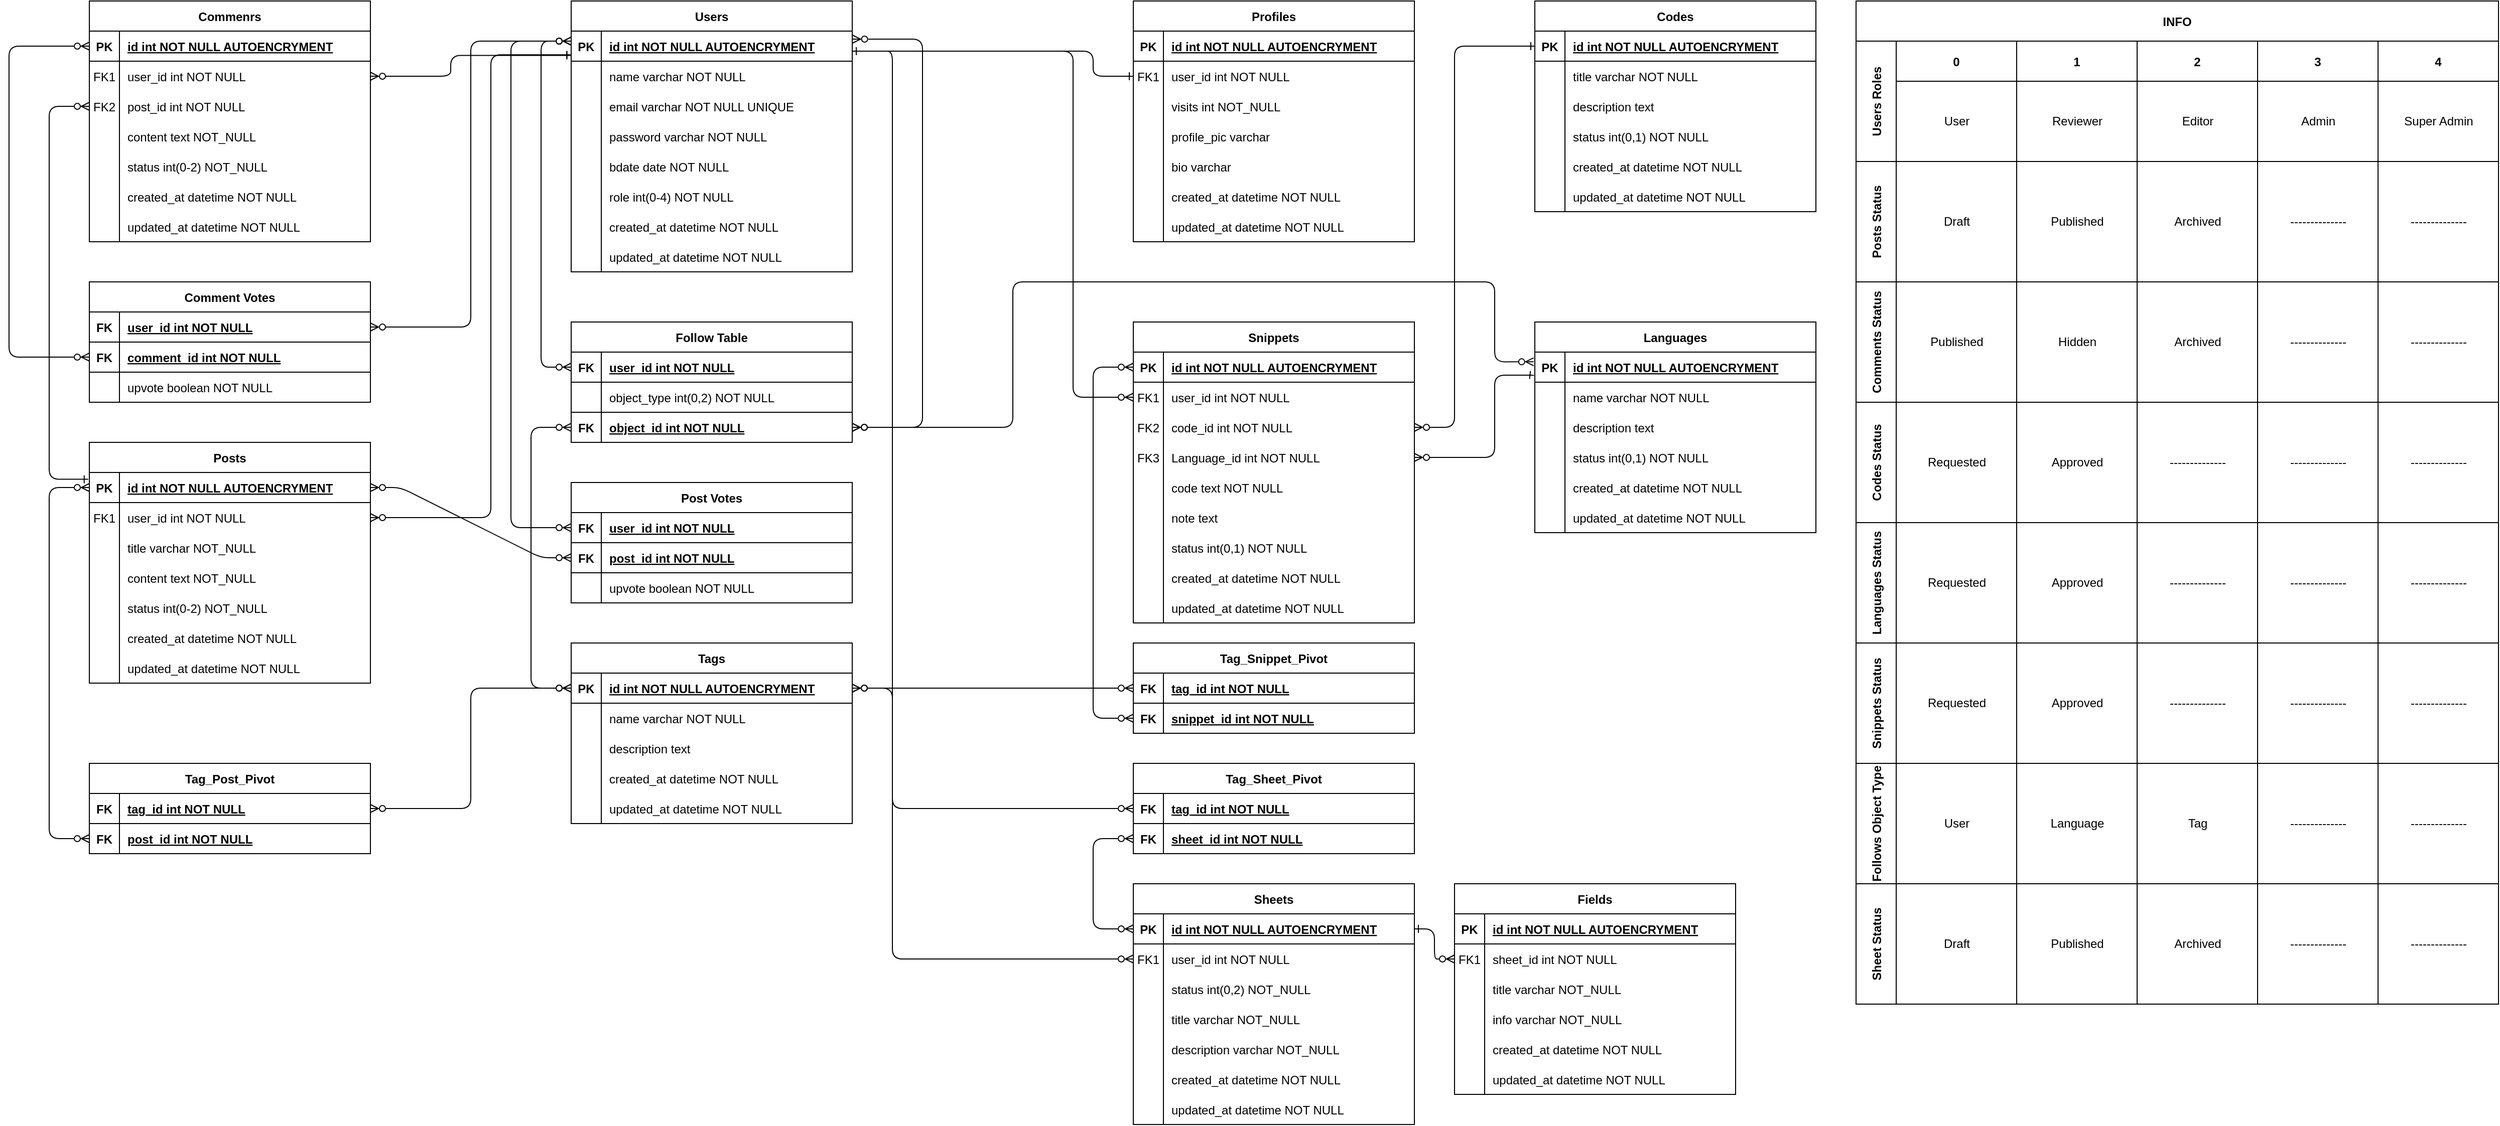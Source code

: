 <mxfile version="17.1.3" type="device"><diagram id="R2lEEEUBdFMjLlhIrx00" name="Page-1"><mxGraphModel dx="950" dy="522" grid="1" gridSize="10" guides="1" tooltips="1" connect="1" arrows="1" fold="1" page="1" pageScale="1" pageWidth="850" pageHeight="1100" math="0" shadow="0" extFonts="Permanent Marker^https://fonts.googleapis.com/css?family=Permanent+Marker"><root><mxCell id="0"/><mxCell id="1" parent="0"/><mxCell id="C-vyLk0tnHw3VtMMgP7b-1" value="" style="edgeStyle=orthogonalEdgeStyle;endArrow=ERzeroToMany;startArrow=ERone;endFill=1;startFill=0;" parent="1" target="C-vyLk0tnHw3VtMMgP7b-6" edge="1"><mxGeometry width="100" height="100" relative="1" as="geometry"><mxPoint x="880" y="90" as="sourcePoint"/><mxPoint x="1160" y="620" as="targetPoint"/><Array as="points"><mxPoint x="1100" y="90"/><mxPoint x="1100" y="435"/></Array></mxGeometry></mxCell><mxCell id="C-vyLk0tnHw3VtMMgP7b-2" value="Snippets" style="shape=table;startSize=30;container=1;collapsible=1;childLayout=tableLayout;fixedRows=1;rowLines=0;fontStyle=1;align=center;resizeLast=1;" parent="1" vertex="1"><mxGeometry x="1160" y="360" width="280" height="300" as="geometry"/></mxCell><mxCell id="C-vyLk0tnHw3VtMMgP7b-3" value="" style="shape=partialRectangle;collapsible=0;dropTarget=0;pointerEvents=0;fillColor=none;points=[[0,0.5],[1,0.5]];portConstraint=eastwest;top=0;left=0;right=0;bottom=1;" parent="C-vyLk0tnHw3VtMMgP7b-2" vertex="1"><mxGeometry y="30" width="280" height="30" as="geometry"/></mxCell><mxCell id="C-vyLk0tnHw3VtMMgP7b-4" value="PK" style="shape=partialRectangle;overflow=hidden;connectable=0;fillColor=none;top=0;left=0;bottom=0;right=0;fontStyle=1;" parent="C-vyLk0tnHw3VtMMgP7b-3" vertex="1"><mxGeometry width="30" height="30" as="geometry"><mxRectangle width="30" height="30" as="alternateBounds"/></mxGeometry></mxCell><mxCell id="C-vyLk0tnHw3VtMMgP7b-5" value="id int NOT NULL AUTOENCRYMENT" style="shape=partialRectangle;overflow=hidden;connectable=0;fillColor=none;top=0;left=0;bottom=0;right=0;align=left;spacingLeft=6;fontStyle=5;" parent="C-vyLk0tnHw3VtMMgP7b-3" vertex="1"><mxGeometry x="30" width="250" height="30" as="geometry"><mxRectangle width="250" height="30" as="alternateBounds"/></mxGeometry></mxCell><mxCell id="C-vyLk0tnHw3VtMMgP7b-6" value="" style="shape=partialRectangle;collapsible=0;dropTarget=0;pointerEvents=0;fillColor=none;points=[[0,0.5],[1,0.5]];portConstraint=eastwest;top=0;left=0;right=0;bottom=0;" parent="C-vyLk0tnHw3VtMMgP7b-2" vertex="1"><mxGeometry y="60" width="280" height="30" as="geometry"/></mxCell><mxCell id="C-vyLk0tnHw3VtMMgP7b-7" value="FK1" style="shape=partialRectangle;overflow=hidden;connectable=0;fillColor=none;top=0;left=0;bottom=0;right=0;" parent="C-vyLk0tnHw3VtMMgP7b-6" vertex="1"><mxGeometry width="30" height="30" as="geometry"><mxRectangle width="30" height="30" as="alternateBounds"/></mxGeometry></mxCell><mxCell id="C-vyLk0tnHw3VtMMgP7b-8" value="user_id int NOT NULL" style="shape=partialRectangle;overflow=hidden;connectable=0;fillColor=none;top=0;left=0;bottom=0;right=0;align=left;spacingLeft=6;" parent="C-vyLk0tnHw3VtMMgP7b-6" vertex="1"><mxGeometry x="30" width="250" height="30" as="geometry"><mxRectangle width="250" height="30" as="alternateBounds"/></mxGeometry></mxCell><mxCell id="C-vyLk0tnHw3VtMMgP7b-9" value="" style="shape=partialRectangle;collapsible=0;dropTarget=0;pointerEvents=0;fillColor=none;points=[[0,0.5],[1,0.5]];portConstraint=eastwest;top=0;left=0;right=0;bottom=0;" parent="C-vyLk0tnHw3VtMMgP7b-2" vertex="1"><mxGeometry y="90" width="280" height="30" as="geometry"/></mxCell><mxCell id="C-vyLk0tnHw3VtMMgP7b-10" value="FK2" style="shape=partialRectangle;overflow=hidden;connectable=0;fillColor=none;top=0;left=0;bottom=0;right=0;" parent="C-vyLk0tnHw3VtMMgP7b-9" vertex="1"><mxGeometry width="30" height="30" as="geometry"><mxRectangle width="30" height="30" as="alternateBounds"/></mxGeometry></mxCell><mxCell id="C-vyLk0tnHw3VtMMgP7b-11" value="code_id int NOT NULL" style="shape=partialRectangle;overflow=hidden;connectable=0;fillColor=none;top=0;left=0;bottom=0;right=0;align=left;spacingLeft=6;perimeterSpacing=0;" parent="C-vyLk0tnHw3VtMMgP7b-9" vertex="1"><mxGeometry x="30" width="250" height="30" as="geometry"><mxRectangle width="250" height="30" as="alternateBounds"/></mxGeometry></mxCell><mxCell id="fsFk4TliLQTfci-XJUsj-14" value="" style="shape=partialRectangle;collapsible=0;dropTarget=0;pointerEvents=0;fillColor=none;points=[[0,0.5],[1,0.5]];portConstraint=eastwest;top=0;left=0;right=0;bottom=0;" parent="C-vyLk0tnHw3VtMMgP7b-2" vertex="1"><mxGeometry y="120" width="280" height="30" as="geometry"/></mxCell><mxCell id="fsFk4TliLQTfci-XJUsj-15" value="FK3" style="shape=partialRectangle;overflow=hidden;connectable=0;fillColor=none;top=0;left=0;bottom=0;right=0;" parent="fsFk4TliLQTfci-XJUsj-14" vertex="1"><mxGeometry width="30" height="30" as="geometry"><mxRectangle width="30" height="30" as="alternateBounds"/></mxGeometry></mxCell><mxCell id="fsFk4TliLQTfci-XJUsj-16" value="Language_id int NOT NULL" style="shape=partialRectangle;overflow=hidden;connectable=0;fillColor=none;top=0;left=0;bottom=0;right=0;align=left;spacingLeft=6;" parent="fsFk4TliLQTfci-XJUsj-14" vertex="1"><mxGeometry x="30" width="250" height="30" as="geometry"><mxRectangle width="250" height="30" as="alternateBounds"/></mxGeometry></mxCell><mxCell id="fsFk4TliLQTfci-XJUsj-30" value="" style="shape=partialRectangle;collapsible=0;dropTarget=0;pointerEvents=0;fillColor=none;points=[[0,0.5],[1,0.5]];portConstraint=eastwest;top=0;left=0;right=0;bottom=0;" parent="C-vyLk0tnHw3VtMMgP7b-2" vertex="1"><mxGeometry y="150" width="280" height="30" as="geometry"/></mxCell><mxCell id="fsFk4TliLQTfci-XJUsj-31" value="" style="shape=partialRectangle;overflow=hidden;connectable=0;fillColor=none;top=0;left=0;bottom=0;right=0;" parent="fsFk4TliLQTfci-XJUsj-30" vertex="1"><mxGeometry width="30" height="30" as="geometry"><mxRectangle width="30" height="30" as="alternateBounds"/></mxGeometry></mxCell><mxCell id="fsFk4TliLQTfci-XJUsj-32" value="code text NOT NULL" style="shape=partialRectangle;overflow=hidden;connectable=0;fillColor=none;top=0;left=0;bottom=0;right=0;align=left;spacingLeft=6;" parent="fsFk4TliLQTfci-XJUsj-30" vertex="1"><mxGeometry x="30" width="250" height="30" as="geometry"><mxRectangle width="250" height="30" as="alternateBounds"/></mxGeometry></mxCell><mxCell id="fsFk4TliLQTfci-XJUsj-33" value="" style="shape=partialRectangle;collapsible=0;dropTarget=0;pointerEvents=0;fillColor=none;points=[[0,0.5],[1,0.5]];portConstraint=eastwest;top=0;left=0;right=0;bottom=0;" parent="C-vyLk0tnHw3VtMMgP7b-2" vertex="1"><mxGeometry y="180" width="280" height="30" as="geometry"/></mxCell><mxCell id="fsFk4TliLQTfci-XJUsj-34" value="" style="shape=partialRectangle;overflow=hidden;connectable=0;fillColor=none;top=0;left=0;bottom=0;right=0;" parent="fsFk4TliLQTfci-XJUsj-33" vertex="1"><mxGeometry width="30" height="30" as="geometry"><mxRectangle width="30" height="30" as="alternateBounds"/></mxGeometry></mxCell><mxCell id="fsFk4TliLQTfci-XJUsj-35" value="note text" style="shape=partialRectangle;overflow=hidden;connectable=0;fillColor=none;top=0;left=0;bottom=0;right=0;align=left;spacingLeft=6;" parent="fsFk4TliLQTfci-XJUsj-33" vertex="1"><mxGeometry x="30" width="250" height="30" as="geometry"><mxRectangle width="250" height="30" as="alternateBounds"/></mxGeometry></mxCell><mxCell id="fsFk4TliLQTfci-XJUsj-36" value="" style="shape=partialRectangle;collapsible=0;dropTarget=0;pointerEvents=0;fillColor=none;points=[[0,0.5],[1,0.5]];portConstraint=eastwest;top=0;left=0;right=0;bottom=0;" parent="C-vyLk0tnHw3VtMMgP7b-2" vertex="1"><mxGeometry y="210" width="280" height="30" as="geometry"/></mxCell><mxCell id="fsFk4TliLQTfci-XJUsj-37" value="" style="shape=partialRectangle;overflow=hidden;connectable=0;fillColor=none;top=0;left=0;bottom=0;right=0;" parent="fsFk4TliLQTfci-XJUsj-36" vertex="1"><mxGeometry width="30" height="30" as="geometry"><mxRectangle width="30" height="30" as="alternateBounds"/></mxGeometry></mxCell><mxCell id="fsFk4TliLQTfci-XJUsj-38" value="status int(0,1) NOT NULL" style="shape=partialRectangle;overflow=hidden;connectable=0;fillColor=none;top=0;left=0;bottom=0;right=0;align=left;spacingLeft=6;" parent="fsFk4TliLQTfci-XJUsj-36" vertex="1"><mxGeometry x="30" width="250" height="30" as="geometry"><mxRectangle width="250" height="30" as="alternateBounds"/></mxGeometry></mxCell><mxCell id="fsFk4TliLQTfci-XJUsj-39" value="" style="shape=partialRectangle;collapsible=0;dropTarget=0;pointerEvents=0;fillColor=none;points=[[0,0.5],[1,0.5]];portConstraint=eastwest;top=0;left=0;right=0;bottom=0;" parent="C-vyLk0tnHw3VtMMgP7b-2" vertex="1"><mxGeometry y="240" width="280" height="30" as="geometry"/></mxCell><mxCell id="fsFk4TliLQTfci-XJUsj-40" value="" style="shape=partialRectangle;overflow=hidden;connectable=0;fillColor=none;top=0;left=0;bottom=0;right=0;" parent="fsFk4TliLQTfci-XJUsj-39" vertex="1"><mxGeometry width="30" height="30" as="geometry"><mxRectangle width="30" height="30" as="alternateBounds"/></mxGeometry></mxCell><mxCell id="fsFk4TliLQTfci-XJUsj-41" value="created_at datetime NOT NULL" style="shape=partialRectangle;overflow=hidden;connectable=0;fillColor=none;top=0;left=0;bottom=0;right=0;align=left;spacingLeft=6;" parent="fsFk4TliLQTfci-XJUsj-39" vertex="1"><mxGeometry x="30" width="250" height="30" as="geometry"><mxRectangle width="250" height="30" as="alternateBounds"/></mxGeometry></mxCell><mxCell id="fsFk4TliLQTfci-XJUsj-42" value="" style="shape=partialRectangle;collapsible=0;dropTarget=0;pointerEvents=0;fillColor=none;points=[[0,0.5],[1,0.5]];portConstraint=eastwest;top=0;left=0;right=0;bottom=0;" parent="C-vyLk0tnHw3VtMMgP7b-2" vertex="1"><mxGeometry y="270" width="280" height="30" as="geometry"/></mxCell><mxCell id="fsFk4TliLQTfci-XJUsj-43" value="" style="shape=partialRectangle;overflow=hidden;connectable=0;fillColor=none;top=0;left=0;bottom=0;right=0;" parent="fsFk4TliLQTfci-XJUsj-42" vertex="1"><mxGeometry width="30" height="30" as="geometry"><mxRectangle width="30" height="30" as="alternateBounds"/></mxGeometry></mxCell><mxCell id="fsFk4TliLQTfci-XJUsj-44" value="updated_at datetime NOT NULL" style="shape=partialRectangle;overflow=hidden;connectable=0;fillColor=none;top=0;left=0;bottom=0;right=0;align=left;spacingLeft=6;" parent="fsFk4TliLQTfci-XJUsj-42" vertex="1"><mxGeometry x="30" width="250" height="30" as="geometry"><mxRectangle width="250" height="30" as="alternateBounds"/></mxGeometry></mxCell><mxCell id="C-vyLk0tnHw3VtMMgP7b-13" value="Codes" style="shape=table;startSize=30;container=1;collapsible=1;childLayout=tableLayout;fixedRows=1;rowLines=0;fontStyle=1;align=center;resizeLast=1;" parent="1" vertex="1"><mxGeometry x="1560" y="40" width="280" height="210" as="geometry"/></mxCell><mxCell id="C-vyLk0tnHw3VtMMgP7b-14" value="" style="shape=partialRectangle;collapsible=0;dropTarget=0;pointerEvents=0;fillColor=none;points=[[0,0.5],[1,0.5]];portConstraint=eastwest;top=0;left=0;right=0;bottom=1;" parent="C-vyLk0tnHw3VtMMgP7b-13" vertex="1"><mxGeometry y="30" width="280" height="30" as="geometry"/></mxCell><mxCell id="C-vyLk0tnHw3VtMMgP7b-15" value="PK" style="shape=partialRectangle;overflow=hidden;connectable=0;fillColor=none;top=0;left=0;bottom=0;right=0;fontStyle=1;" parent="C-vyLk0tnHw3VtMMgP7b-14" vertex="1"><mxGeometry width="30" height="30" as="geometry"><mxRectangle width="30" height="30" as="alternateBounds"/></mxGeometry></mxCell><mxCell id="C-vyLk0tnHw3VtMMgP7b-16" value="id int NOT NULL AUTOENCRYMENT" style="shape=partialRectangle;overflow=hidden;connectable=0;fillColor=none;top=0;left=0;bottom=0;right=0;align=left;spacingLeft=6;fontStyle=5;" parent="C-vyLk0tnHw3VtMMgP7b-14" vertex="1"><mxGeometry x="30" width="250" height="30" as="geometry"><mxRectangle width="250" height="30" as="alternateBounds"/></mxGeometry></mxCell><mxCell id="C-vyLk0tnHw3VtMMgP7b-17" value="" style="shape=partialRectangle;collapsible=0;dropTarget=0;pointerEvents=0;fillColor=none;points=[[0,0.5],[1,0.5]];portConstraint=eastwest;top=0;left=0;right=0;bottom=0;" parent="C-vyLk0tnHw3VtMMgP7b-13" vertex="1"><mxGeometry y="60" width="280" height="30" as="geometry"/></mxCell><mxCell id="C-vyLk0tnHw3VtMMgP7b-18" value="" style="shape=partialRectangle;overflow=hidden;connectable=0;fillColor=none;top=0;left=0;bottom=0;right=0;" parent="C-vyLk0tnHw3VtMMgP7b-17" vertex="1"><mxGeometry width="30" height="30" as="geometry"><mxRectangle width="30" height="30" as="alternateBounds"/></mxGeometry></mxCell><mxCell id="C-vyLk0tnHw3VtMMgP7b-19" value="title varchar NOT NULL" style="shape=partialRectangle;overflow=hidden;connectable=0;fillColor=none;top=0;left=0;bottom=0;right=0;align=left;spacingLeft=6;" parent="C-vyLk0tnHw3VtMMgP7b-17" vertex="1"><mxGeometry x="30" width="250" height="30" as="geometry"><mxRectangle width="250" height="30" as="alternateBounds"/></mxGeometry></mxCell><mxCell id="C-vyLk0tnHw3VtMMgP7b-20" value="" style="shape=partialRectangle;collapsible=0;dropTarget=0;pointerEvents=0;fillColor=none;points=[[0,0.5],[1,0.5]];portConstraint=eastwest;top=0;left=0;right=0;bottom=0;" parent="C-vyLk0tnHw3VtMMgP7b-13" vertex="1"><mxGeometry y="90" width="280" height="30" as="geometry"/></mxCell><mxCell id="C-vyLk0tnHw3VtMMgP7b-21" value="" style="shape=partialRectangle;overflow=hidden;connectable=0;fillColor=none;top=0;left=0;bottom=0;right=0;" parent="C-vyLk0tnHw3VtMMgP7b-20" vertex="1"><mxGeometry width="30" height="30" as="geometry"><mxRectangle width="30" height="30" as="alternateBounds"/></mxGeometry></mxCell><mxCell id="C-vyLk0tnHw3VtMMgP7b-22" value="description text" style="shape=partialRectangle;overflow=hidden;connectable=0;fillColor=none;top=0;left=0;bottom=0;right=0;align=left;spacingLeft=6;" parent="C-vyLk0tnHw3VtMMgP7b-20" vertex="1"><mxGeometry x="30" width="250" height="30" as="geometry"><mxRectangle width="250" height="30" as="alternateBounds"/></mxGeometry></mxCell><mxCell id="fsFk4TliLQTfci-XJUsj-53" value="" style="shape=partialRectangle;collapsible=0;dropTarget=0;pointerEvents=0;fillColor=none;points=[[0,0.5],[1,0.5]];portConstraint=eastwest;top=0;left=0;right=0;bottom=0;" parent="C-vyLk0tnHw3VtMMgP7b-13" vertex="1"><mxGeometry y="120" width="280" height="30" as="geometry"/></mxCell><mxCell id="fsFk4TliLQTfci-XJUsj-54" value="" style="shape=partialRectangle;overflow=hidden;connectable=0;fillColor=none;top=0;left=0;bottom=0;right=0;" parent="fsFk4TliLQTfci-XJUsj-53" vertex="1"><mxGeometry width="30" height="30" as="geometry"><mxRectangle width="30" height="30" as="alternateBounds"/></mxGeometry></mxCell><mxCell id="fsFk4TliLQTfci-XJUsj-55" value="status int(0,1) NOT NULL" style="shape=partialRectangle;overflow=hidden;connectable=0;fillColor=none;top=0;left=0;bottom=0;right=0;align=left;spacingLeft=6;" parent="fsFk4TliLQTfci-XJUsj-53" vertex="1"><mxGeometry x="30" width="250" height="30" as="geometry"><mxRectangle width="250" height="30" as="alternateBounds"/></mxGeometry></mxCell><mxCell id="fsFk4TliLQTfci-XJUsj-56" value="" style="shape=partialRectangle;collapsible=0;dropTarget=0;pointerEvents=0;fillColor=none;points=[[0,0.5],[1,0.5]];portConstraint=eastwest;top=0;left=0;right=0;bottom=0;" parent="C-vyLk0tnHw3VtMMgP7b-13" vertex="1"><mxGeometry y="150" width="280" height="30" as="geometry"/></mxCell><mxCell id="fsFk4TliLQTfci-XJUsj-57" value="" style="shape=partialRectangle;overflow=hidden;connectable=0;fillColor=none;top=0;left=0;bottom=0;right=0;" parent="fsFk4TliLQTfci-XJUsj-56" vertex="1"><mxGeometry width="30" height="30" as="geometry"><mxRectangle width="30" height="30" as="alternateBounds"/></mxGeometry></mxCell><mxCell id="fsFk4TliLQTfci-XJUsj-58" value="created_at datetime NOT NULL" style="shape=partialRectangle;overflow=hidden;connectable=0;fillColor=none;top=0;left=0;bottom=0;right=0;align=left;spacingLeft=6;" parent="fsFk4TliLQTfci-XJUsj-56" vertex="1"><mxGeometry x="30" width="250" height="30" as="geometry"><mxRectangle width="250" height="30" as="alternateBounds"/></mxGeometry></mxCell><mxCell id="fsFk4TliLQTfci-XJUsj-59" value="" style="shape=partialRectangle;collapsible=0;dropTarget=0;pointerEvents=0;fillColor=none;points=[[0,0.5],[1,0.5]];portConstraint=eastwest;top=0;left=0;right=0;bottom=0;" parent="C-vyLk0tnHw3VtMMgP7b-13" vertex="1"><mxGeometry y="180" width="280" height="30" as="geometry"/></mxCell><mxCell id="fsFk4TliLQTfci-XJUsj-60" value="" style="shape=partialRectangle;overflow=hidden;connectable=0;fillColor=none;top=0;left=0;bottom=0;right=0;" parent="fsFk4TliLQTfci-XJUsj-59" vertex="1"><mxGeometry width="30" height="30" as="geometry"><mxRectangle width="30" height="30" as="alternateBounds"/></mxGeometry></mxCell><mxCell id="fsFk4TliLQTfci-XJUsj-61" value="updated_at datetime NOT NULL" style="shape=partialRectangle;overflow=hidden;connectable=0;fillColor=none;top=0;left=0;bottom=0;right=0;align=left;spacingLeft=6;" parent="fsFk4TliLQTfci-XJUsj-59" vertex="1"><mxGeometry x="30" width="250" height="30" as="geometry"><mxRectangle width="250" height="30" as="alternateBounds"/></mxGeometry></mxCell><object label="Users" id="C-vyLk0tnHw3VtMMgP7b-23"><mxCell style="shape=table;startSize=30;container=1;collapsible=1;childLayout=tableLayout;fixedRows=1;rowLines=0;fontStyle=1;align=center;resizeLast=1;" parent="1" vertex="1"><mxGeometry x="600" y="40" width="280" height="270" as="geometry"/></mxCell></object><mxCell id="C-vyLk0tnHw3VtMMgP7b-24" value="" style="shape=partialRectangle;collapsible=0;dropTarget=0;pointerEvents=0;fillColor=none;points=[[0,0.5],[1,0.5]];portConstraint=eastwest;top=0;left=0;right=0;bottom=1;" parent="C-vyLk0tnHw3VtMMgP7b-23" vertex="1"><mxGeometry y="30" width="280" height="30" as="geometry"/></mxCell><mxCell id="C-vyLk0tnHw3VtMMgP7b-25" value="PK" style="shape=partialRectangle;overflow=hidden;connectable=0;fillColor=none;top=0;left=0;bottom=0;right=0;fontStyle=1;" parent="C-vyLk0tnHw3VtMMgP7b-24" vertex="1"><mxGeometry width="30" height="30" as="geometry"><mxRectangle width="30" height="30" as="alternateBounds"/></mxGeometry></mxCell><mxCell id="C-vyLk0tnHw3VtMMgP7b-26" value="id int NOT NULL AUTOENCRYMENT" style="shape=partialRectangle;overflow=hidden;connectable=0;fillColor=none;top=0;left=0;bottom=0;right=0;align=left;spacingLeft=6;fontStyle=5;" parent="C-vyLk0tnHw3VtMMgP7b-24" vertex="1"><mxGeometry x="30" width="250" height="30" as="geometry"><mxRectangle width="250" height="30" as="alternateBounds"/></mxGeometry></mxCell><mxCell id="C-vyLk0tnHw3VtMMgP7b-27" value="" style="shape=partialRectangle;collapsible=0;dropTarget=0;pointerEvents=0;fillColor=none;points=[[0,0.5],[1,0.5]];portConstraint=eastwest;top=0;left=0;right=0;bottom=0;" parent="C-vyLk0tnHw3VtMMgP7b-23" vertex="1"><mxGeometry y="60" width="280" height="30" as="geometry"/></mxCell><mxCell id="C-vyLk0tnHw3VtMMgP7b-28" value="" style="shape=partialRectangle;overflow=hidden;connectable=0;fillColor=none;top=0;left=0;bottom=0;right=0;" parent="C-vyLk0tnHw3VtMMgP7b-27" vertex="1"><mxGeometry width="30" height="30" as="geometry"><mxRectangle width="30" height="30" as="alternateBounds"/></mxGeometry></mxCell><mxCell id="C-vyLk0tnHw3VtMMgP7b-29" value="name varchar NOT NULL" style="shape=partialRectangle;overflow=hidden;connectable=0;fillColor=none;top=0;left=0;bottom=0;right=0;align=left;spacingLeft=6;" parent="C-vyLk0tnHw3VtMMgP7b-27" vertex="1"><mxGeometry x="30" width="250" height="30" as="geometry"><mxRectangle width="250" height="30" as="alternateBounds"/></mxGeometry></mxCell><mxCell id="fsFk4TliLQTfci-XJUsj-2" value="" style="shape=partialRectangle;collapsible=0;dropTarget=0;pointerEvents=0;fillColor=none;points=[[0,0.5],[1,0.5]];portConstraint=eastwest;top=0;left=0;right=0;bottom=0;" parent="C-vyLk0tnHw3VtMMgP7b-23" vertex="1"><mxGeometry y="90" width="280" height="30" as="geometry"/></mxCell><mxCell id="fsFk4TliLQTfci-XJUsj-3" value="" style="shape=partialRectangle;overflow=hidden;connectable=0;fillColor=none;top=0;left=0;bottom=0;right=0;" parent="fsFk4TliLQTfci-XJUsj-2" vertex="1"><mxGeometry width="30" height="30" as="geometry"><mxRectangle width="30" height="30" as="alternateBounds"/></mxGeometry></mxCell><mxCell id="fsFk4TliLQTfci-XJUsj-4" value="email varchar NOT NULL UNIQUE" style="shape=partialRectangle;overflow=hidden;connectable=0;fillColor=none;top=0;left=0;bottom=0;right=0;align=left;spacingLeft=6;" parent="fsFk4TliLQTfci-XJUsj-2" vertex="1"><mxGeometry x="30" width="250" height="30" as="geometry"><mxRectangle width="250" height="30" as="alternateBounds"/></mxGeometry></mxCell><mxCell id="fsFk4TliLQTfci-XJUsj-5" value="" style="shape=partialRectangle;collapsible=0;dropTarget=0;pointerEvents=0;fillColor=none;points=[[0,0.5],[1,0.5]];portConstraint=eastwest;top=0;left=0;right=0;bottom=0;" parent="C-vyLk0tnHw3VtMMgP7b-23" vertex="1"><mxGeometry y="120" width="280" height="30" as="geometry"/></mxCell><mxCell id="fsFk4TliLQTfci-XJUsj-6" value="" style="shape=partialRectangle;overflow=hidden;connectable=0;fillColor=none;top=0;left=0;bottom=0;right=0;" parent="fsFk4TliLQTfci-XJUsj-5" vertex="1"><mxGeometry width="30" height="30" as="geometry"><mxRectangle width="30" height="30" as="alternateBounds"/></mxGeometry></mxCell><mxCell id="fsFk4TliLQTfci-XJUsj-7" value="password varchar NOT NULL" style="shape=partialRectangle;overflow=hidden;connectable=0;fillColor=none;top=0;left=0;bottom=0;right=0;align=left;spacingLeft=6;" parent="fsFk4TliLQTfci-XJUsj-5" vertex="1"><mxGeometry x="30" width="250" height="30" as="geometry"><mxRectangle width="250" height="30" as="alternateBounds"/></mxGeometry></mxCell><mxCell id="fsFk4TliLQTfci-XJUsj-8" value="" style="shape=partialRectangle;collapsible=0;dropTarget=0;pointerEvents=0;fillColor=none;points=[[0,0.5],[1,0.5]];portConstraint=eastwest;top=0;left=0;right=0;bottom=0;" parent="C-vyLk0tnHw3VtMMgP7b-23" vertex="1"><mxGeometry y="150" width="280" height="30" as="geometry"/></mxCell><mxCell id="fsFk4TliLQTfci-XJUsj-9" value="" style="shape=partialRectangle;overflow=hidden;connectable=0;fillColor=none;top=0;left=0;bottom=0;right=0;" parent="fsFk4TliLQTfci-XJUsj-8" vertex="1"><mxGeometry width="30" height="30" as="geometry"><mxRectangle width="30" height="30" as="alternateBounds"/></mxGeometry></mxCell><mxCell id="fsFk4TliLQTfci-XJUsj-10" value="bdate date NOT NULL" style="shape=partialRectangle;overflow=hidden;connectable=0;fillColor=none;top=0;left=0;bottom=0;right=0;align=left;spacingLeft=6;" parent="fsFk4TliLQTfci-XJUsj-8" vertex="1"><mxGeometry x="30" width="250" height="30" as="geometry"><mxRectangle width="250" height="30" as="alternateBounds"/></mxGeometry></mxCell><mxCell id="fsFk4TliLQTfci-XJUsj-11" value="" style="shape=partialRectangle;collapsible=0;dropTarget=0;pointerEvents=0;fillColor=none;points=[[0,0.5],[1,0.5]];portConstraint=eastwest;top=0;left=0;right=0;bottom=0;" parent="C-vyLk0tnHw3VtMMgP7b-23" vertex="1"><mxGeometry y="180" width="280" height="30" as="geometry"/></mxCell><mxCell id="fsFk4TliLQTfci-XJUsj-12" value="" style="shape=partialRectangle;overflow=hidden;connectable=0;fillColor=none;top=0;left=0;bottom=0;right=0;" parent="fsFk4TliLQTfci-XJUsj-11" vertex="1"><mxGeometry width="30" height="30" as="geometry"><mxRectangle width="30" height="30" as="alternateBounds"/></mxGeometry></mxCell><mxCell id="fsFk4TliLQTfci-XJUsj-13" value="role int(0-4) NOT NULL" style="shape=partialRectangle;overflow=hidden;connectable=0;fillColor=none;top=0;left=0;bottom=0;right=0;align=left;spacingLeft=6;" parent="fsFk4TliLQTfci-XJUsj-11" vertex="1"><mxGeometry x="30" width="250" height="30" as="geometry"><mxRectangle width="250" height="30" as="alternateBounds"/></mxGeometry></mxCell><mxCell id="fsFk4TliLQTfci-XJUsj-45" value="" style="shape=partialRectangle;collapsible=0;dropTarget=0;pointerEvents=0;fillColor=none;points=[[0,0.5],[1,0.5]];portConstraint=eastwest;top=0;left=0;right=0;bottom=0;" parent="C-vyLk0tnHw3VtMMgP7b-23" vertex="1"><mxGeometry y="210" width="280" height="30" as="geometry"/></mxCell><mxCell id="fsFk4TliLQTfci-XJUsj-46" value="" style="shape=partialRectangle;overflow=hidden;connectable=0;fillColor=none;top=0;left=0;bottom=0;right=0;" parent="fsFk4TliLQTfci-XJUsj-45" vertex="1"><mxGeometry width="30" height="30" as="geometry"><mxRectangle width="30" height="30" as="alternateBounds"/></mxGeometry></mxCell><mxCell id="fsFk4TliLQTfci-XJUsj-47" value="created_at datetime NOT NULL" style="shape=partialRectangle;overflow=hidden;connectable=0;fillColor=none;top=0;left=0;bottom=0;right=0;align=left;spacingLeft=6;" parent="fsFk4TliLQTfci-XJUsj-45" vertex="1"><mxGeometry x="30" width="250" height="30" as="geometry"><mxRectangle width="250" height="30" as="alternateBounds"/></mxGeometry></mxCell><mxCell id="fsFk4TliLQTfci-XJUsj-48" value="" style="shape=partialRectangle;collapsible=0;dropTarget=0;pointerEvents=0;fillColor=none;points=[[0,0.5],[1,0.5]];portConstraint=eastwest;top=0;left=0;right=0;bottom=0;" parent="C-vyLk0tnHw3VtMMgP7b-23" vertex="1"><mxGeometry y="240" width="280" height="30" as="geometry"/></mxCell><mxCell id="fsFk4TliLQTfci-XJUsj-49" value="" style="shape=partialRectangle;overflow=hidden;connectable=0;fillColor=none;top=0;left=0;bottom=0;right=0;" parent="fsFk4TliLQTfci-XJUsj-48" vertex="1"><mxGeometry width="30" height="30" as="geometry"><mxRectangle width="30" height="30" as="alternateBounds"/></mxGeometry></mxCell><mxCell id="fsFk4TliLQTfci-XJUsj-50" value="updated_at datetime NOT NULL" style="shape=partialRectangle;overflow=hidden;connectable=0;fillColor=none;top=0;left=0;bottom=0;right=0;align=left;spacingLeft=6;" parent="fsFk4TliLQTfci-XJUsj-48" vertex="1"><mxGeometry x="30" width="250" height="30" as="geometry"><mxRectangle width="250" height="30" as="alternateBounds"/></mxGeometry></mxCell><mxCell id="fsFk4TliLQTfci-XJUsj-52" value="" style="edgeStyle=orthogonalEdgeStyle;endArrow=ERone;startArrow=ERzeroToMany;endFill=0;startFill=0;exitX=1;exitY=0.5;exitDx=0;exitDy=0;entryX=0;entryY=0.5;entryDx=0;entryDy=0;" parent="1" source="C-vyLk0tnHw3VtMMgP7b-9" target="C-vyLk0tnHw3VtMMgP7b-14" edge="1"><mxGeometry width="100" height="100" relative="1" as="geometry"><mxPoint x="1350" y="130" as="sourcePoint"/><mxPoint x="1430" y="160" as="targetPoint"/><Array as="points"><mxPoint x="1480" y="465"/><mxPoint x="1480" y="85"/></Array></mxGeometry></mxCell><mxCell id="fsFk4TliLQTfci-XJUsj-62" value="Languages" style="shape=table;startSize=30;container=1;collapsible=1;childLayout=tableLayout;fixedRows=1;rowLines=0;fontStyle=1;align=center;resizeLast=1;" parent="1" vertex="1"><mxGeometry x="1560" y="360" width="280" height="210" as="geometry"/></mxCell><mxCell id="fsFk4TliLQTfci-XJUsj-63" value="" style="shape=partialRectangle;collapsible=0;dropTarget=0;pointerEvents=0;fillColor=none;points=[[0,0.5],[1,0.5]];portConstraint=eastwest;top=0;left=0;right=0;bottom=1;" parent="fsFk4TliLQTfci-XJUsj-62" vertex="1"><mxGeometry y="30" width="280" height="30" as="geometry"/></mxCell><mxCell id="fsFk4TliLQTfci-XJUsj-64" value="PK" style="shape=partialRectangle;overflow=hidden;connectable=0;fillColor=none;top=0;left=0;bottom=0;right=0;fontStyle=1;" parent="fsFk4TliLQTfci-XJUsj-63" vertex="1"><mxGeometry width="30" height="30" as="geometry"><mxRectangle width="30" height="30" as="alternateBounds"/></mxGeometry></mxCell><mxCell id="fsFk4TliLQTfci-XJUsj-65" value="id int NOT NULL AUTOENCRYMENT" style="shape=partialRectangle;overflow=hidden;connectable=0;fillColor=none;top=0;left=0;bottom=0;right=0;align=left;spacingLeft=6;fontStyle=5;" parent="fsFk4TliLQTfci-XJUsj-63" vertex="1"><mxGeometry x="30" width="250" height="30" as="geometry"><mxRectangle width="250" height="30" as="alternateBounds"/></mxGeometry></mxCell><mxCell id="fsFk4TliLQTfci-XJUsj-66" value="" style="shape=partialRectangle;collapsible=0;dropTarget=0;pointerEvents=0;fillColor=none;points=[[0,0.5],[1,0.5]];portConstraint=eastwest;top=0;left=0;right=0;bottom=0;" parent="fsFk4TliLQTfci-XJUsj-62" vertex="1"><mxGeometry y="60" width="280" height="30" as="geometry"/></mxCell><mxCell id="fsFk4TliLQTfci-XJUsj-67" value="" style="shape=partialRectangle;overflow=hidden;connectable=0;fillColor=none;top=0;left=0;bottom=0;right=0;" parent="fsFk4TliLQTfci-XJUsj-66" vertex="1"><mxGeometry width="30" height="30" as="geometry"><mxRectangle width="30" height="30" as="alternateBounds"/></mxGeometry></mxCell><mxCell id="fsFk4TliLQTfci-XJUsj-68" value="name varchar NOT NULL" style="shape=partialRectangle;overflow=hidden;connectable=0;fillColor=none;top=0;left=0;bottom=0;right=0;align=left;spacingLeft=6;" parent="fsFk4TliLQTfci-XJUsj-66" vertex="1"><mxGeometry x="30" width="250" height="30" as="geometry"><mxRectangle width="250" height="30" as="alternateBounds"/></mxGeometry></mxCell><mxCell id="fsFk4TliLQTfci-XJUsj-69" value="" style="shape=partialRectangle;collapsible=0;dropTarget=0;pointerEvents=0;fillColor=none;points=[[0,0.5],[1,0.5]];portConstraint=eastwest;top=0;left=0;right=0;bottom=0;" parent="fsFk4TliLQTfci-XJUsj-62" vertex="1"><mxGeometry y="90" width="280" height="30" as="geometry"/></mxCell><mxCell id="fsFk4TliLQTfci-XJUsj-70" value="" style="shape=partialRectangle;overflow=hidden;connectable=0;fillColor=none;top=0;left=0;bottom=0;right=0;" parent="fsFk4TliLQTfci-XJUsj-69" vertex="1"><mxGeometry width="30" height="30" as="geometry"><mxRectangle width="30" height="30" as="alternateBounds"/></mxGeometry></mxCell><mxCell id="fsFk4TliLQTfci-XJUsj-71" value="description text" style="shape=partialRectangle;overflow=hidden;connectable=0;fillColor=none;top=0;left=0;bottom=0;right=0;align=left;spacingLeft=6;" parent="fsFk4TliLQTfci-XJUsj-69" vertex="1"><mxGeometry x="30" width="250" height="30" as="geometry"><mxRectangle width="250" height="30" as="alternateBounds"/></mxGeometry></mxCell><mxCell id="fsFk4TliLQTfci-XJUsj-72" value="" style="shape=partialRectangle;collapsible=0;dropTarget=0;pointerEvents=0;fillColor=none;points=[[0,0.5],[1,0.5]];portConstraint=eastwest;top=0;left=0;right=0;bottom=0;" parent="fsFk4TliLQTfci-XJUsj-62" vertex="1"><mxGeometry y="120" width="280" height="30" as="geometry"/></mxCell><mxCell id="fsFk4TliLQTfci-XJUsj-73" value="" style="shape=partialRectangle;overflow=hidden;connectable=0;fillColor=none;top=0;left=0;bottom=0;right=0;" parent="fsFk4TliLQTfci-XJUsj-72" vertex="1"><mxGeometry width="30" height="30" as="geometry"><mxRectangle width="30" height="30" as="alternateBounds"/></mxGeometry></mxCell><mxCell id="fsFk4TliLQTfci-XJUsj-74" value="status int(0,1) NOT NULL" style="shape=partialRectangle;overflow=hidden;connectable=0;fillColor=none;top=0;left=0;bottom=0;right=0;align=left;spacingLeft=6;" parent="fsFk4TliLQTfci-XJUsj-72" vertex="1"><mxGeometry x="30" width="250" height="30" as="geometry"><mxRectangle width="250" height="30" as="alternateBounds"/></mxGeometry></mxCell><mxCell id="fsFk4TliLQTfci-XJUsj-75" value="" style="shape=partialRectangle;collapsible=0;dropTarget=0;pointerEvents=0;fillColor=none;points=[[0,0.5],[1,0.5]];portConstraint=eastwest;top=0;left=0;right=0;bottom=0;" parent="fsFk4TliLQTfci-XJUsj-62" vertex="1"><mxGeometry y="150" width="280" height="30" as="geometry"/></mxCell><mxCell id="fsFk4TliLQTfci-XJUsj-76" value="" style="shape=partialRectangle;overflow=hidden;connectable=0;fillColor=none;top=0;left=0;bottom=0;right=0;" parent="fsFk4TliLQTfci-XJUsj-75" vertex="1"><mxGeometry width="30" height="30" as="geometry"><mxRectangle width="30" height="30" as="alternateBounds"/></mxGeometry></mxCell><mxCell id="fsFk4TliLQTfci-XJUsj-77" value="created_at datetime NOT NULL" style="shape=partialRectangle;overflow=hidden;connectable=0;fillColor=none;top=0;left=0;bottom=0;right=0;align=left;spacingLeft=6;" parent="fsFk4TliLQTfci-XJUsj-75" vertex="1"><mxGeometry x="30" width="250" height="30" as="geometry"><mxRectangle width="250" height="30" as="alternateBounds"/></mxGeometry></mxCell><mxCell id="fsFk4TliLQTfci-XJUsj-78" value="" style="shape=partialRectangle;collapsible=0;dropTarget=0;pointerEvents=0;fillColor=none;points=[[0,0.5],[1,0.5]];portConstraint=eastwest;top=0;left=0;right=0;bottom=0;" parent="fsFk4TliLQTfci-XJUsj-62" vertex="1"><mxGeometry y="180" width="280" height="30" as="geometry"/></mxCell><mxCell id="fsFk4TliLQTfci-XJUsj-79" value="" style="shape=partialRectangle;overflow=hidden;connectable=0;fillColor=none;top=0;left=0;bottom=0;right=0;" parent="fsFk4TliLQTfci-XJUsj-78" vertex="1"><mxGeometry width="30" height="30" as="geometry"><mxRectangle width="30" height="30" as="alternateBounds"/></mxGeometry></mxCell><mxCell id="fsFk4TliLQTfci-XJUsj-80" value="updated_at datetime NOT NULL" style="shape=partialRectangle;overflow=hidden;connectable=0;fillColor=none;top=0;left=0;bottom=0;right=0;align=left;spacingLeft=6;" parent="fsFk4TliLQTfci-XJUsj-78" vertex="1"><mxGeometry x="30" width="250" height="30" as="geometry"><mxRectangle width="250" height="30" as="alternateBounds"/></mxGeometry></mxCell><mxCell id="fsFk4TliLQTfci-XJUsj-81" value="" style="edgeStyle=orthogonalEdgeStyle;endArrow=ERone;startArrow=ERzeroToMany;endFill=0;startFill=0;entryX=-0.003;entryY=0.775;entryDx=0;entryDy=0;exitX=1;exitY=0.5;exitDx=0;exitDy=0;entryPerimeter=0;" parent="1" source="fsFk4TliLQTfci-XJUsj-14" target="fsFk4TliLQTfci-XJUsj-63" edge="1"><mxGeometry width="100" height="100" relative="1" as="geometry"><mxPoint x="1320" y="170" as="sourcePoint"/><mxPoint x="1400" y="115" as="targetPoint"/><Array as="points"><mxPoint x="1520" y="495"/><mxPoint x="1520" y="413"/><mxPoint x="1557" y="413"/></Array></mxGeometry></mxCell><object label="Profiles" id="fsFk4TliLQTfci-XJUsj-82"><mxCell style="shape=table;startSize=30;container=1;collapsible=1;childLayout=tableLayout;fixedRows=1;rowLines=0;fontStyle=1;align=center;resizeLast=1;" parent="1" vertex="1"><mxGeometry x="1160" y="40" width="280" height="240" as="geometry"><mxRectangle x="1000" y="360" width="80" height="30" as="alternateBounds"/></mxGeometry></mxCell></object><mxCell id="fsFk4TliLQTfci-XJUsj-83" value="" style="shape=partialRectangle;collapsible=0;dropTarget=0;pointerEvents=0;fillColor=none;points=[[0,0.5],[1,0.5]];portConstraint=eastwest;top=0;left=0;right=0;bottom=1;" parent="fsFk4TliLQTfci-XJUsj-82" vertex="1"><mxGeometry y="30" width="280" height="30" as="geometry"/></mxCell><mxCell id="fsFk4TliLQTfci-XJUsj-84" value="PK" style="shape=partialRectangle;overflow=hidden;connectable=0;fillColor=none;top=0;left=0;bottom=0;right=0;fontStyle=1;" parent="fsFk4TliLQTfci-XJUsj-83" vertex="1"><mxGeometry width="30" height="30" as="geometry"><mxRectangle width="30" height="30" as="alternateBounds"/></mxGeometry></mxCell><mxCell id="fsFk4TliLQTfci-XJUsj-85" value="id int NOT NULL AUTOENCRYMENT" style="shape=partialRectangle;overflow=hidden;connectable=0;fillColor=none;top=0;left=0;bottom=0;right=0;align=left;spacingLeft=6;fontStyle=5;" parent="fsFk4TliLQTfci-XJUsj-83" vertex="1"><mxGeometry x="30" width="250" height="30" as="geometry"><mxRectangle width="250" height="30" as="alternateBounds"/></mxGeometry></mxCell><mxCell id="fsFk4TliLQTfci-XJUsj-86" value="" style="shape=partialRectangle;collapsible=0;dropTarget=0;pointerEvents=0;fillColor=none;points=[[0,0.5],[1,0.5]];portConstraint=eastwest;top=0;left=0;right=0;bottom=0;" parent="fsFk4TliLQTfci-XJUsj-82" vertex="1"><mxGeometry y="60" width="280" height="30" as="geometry"/></mxCell><mxCell id="fsFk4TliLQTfci-XJUsj-87" value="FK1" style="shape=partialRectangle;overflow=hidden;connectable=0;fillColor=none;top=0;left=0;bottom=0;right=0;" parent="fsFk4TliLQTfci-XJUsj-86" vertex="1"><mxGeometry width="30" height="30" as="geometry"><mxRectangle width="30" height="30" as="alternateBounds"/></mxGeometry></mxCell><mxCell id="fsFk4TliLQTfci-XJUsj-88" value="user_id int NOT NULL" style="shape=partialRectangle;overflow=hidden;connectable=0;fillColor=none;top=0;left=0;bottom=0;right=0;align=left;spacingLeft=6;" parent="fsFk4TliLQTfci-XJUsj-86" vertex="1"><mxGeometry x="30" width="250" height="30" as="geometry"><mxRectangle width="250" height="30" as="alternateBounds"/></mxGeometry></mxCell><mxCell id="fsFk4TliLQTfci-XJUsj-89" value="" style="shape=partialRectangle;collapsible=0;dropTarget=0;pointerEvents=0;fillColor=none;points=[[0,0.5],[1,0.5]];portConstraint=eastwest;top=0;left=0;right=0;bottom=0;" parent="fsFk4TliLQTfci-XJUsj-82" vertex="1"><mxGeometry y="90" width="280" height="30" as="geometry"/></mxCell><mxCell id="fsFk4TliLQTfci-XJUsj-90" value="" style="shape=partialRectangle;overflow=hidden;connectable=0;fillColor=none;top=0;left=0;bottom=0;right=0;" parent="fsFk4TliLQTfci-XJUsj-89" vertex="1"><mxGeometry width="30" height="30" as="geometry"><mxRectangle width="30" height="30" as="alternateBounds"/></mxGeometry></mxCell><mxCell id="fsFk4TliLQTfci-XJUsj-91" value="visits int NOT_NULL" style="shape=partialRectangle;overflow=hidden;connectable=0;fillColor=none;top=0;left=0;bottom=0;right=0;align=left;spacingLeft=6;" parent="fsFk4TliLQTfci-XJUsj-89" vertex="1"><mxGeometry x="30" width="250" height="30" as="geometry"><mxRectangle width="250" height="30" as="alternateBounds"/></mxGeometry></mxCell><mxCell id="fsFk4TliLQTfci-XJUsj-92" value="" style="shape=partialRectangle;collapsible=0;dropTarget=0;pointerEvents=0;fillColor=none;points=[[0,0.5],[1,0.5]];portConstraint=eastwest;top=0;left=0;right=0;bottom=0;" parent="fsFk4TliLQTfci-XJUsj-82" vertex="1"><mxGeometry y="120" width="280" height="30" as="geometry"/></mxCell><mxCell id="fsFk4TliLQTfci-XJUsj-93" value="" style="shape=partialRectangle;overflow=hidden;connectable=0;fillColor=none;top=0;left=0;bottom=0;right=0;" parent="fsFk4TliLQTfci-XJUsj-92" vertex="1"><mxGeometry width="30" height="30" as="geometry"><mxRectangle width="30" height="30" as="alternateBounds"/></mxGeometry></mxCell><mxCell id="fsFk4TliLQTfci-XJUsj-94" value="profile_pic varchar " style="shape=partialRectangle;overflow=hidden;connectable=0;fillColor=none;top=0;left=0;bottom=0;right=0;align=left;spacingLeft=6;" parent="fsFk4TliLQTfci-XJUsj-92" vertex="1"><mxGeometry x="30" width="250" height="30" as="geometry"><mxRectangle width="250" height="30" as="alternateBounds"/></mxGeometry></mxCell><mxCell id="fsFk4TliLQTfci-XJUsj-95" value="" style="shape=partialRectangle;collapsible=0;dropTarget=0;pointerEvents=0;fillColor=none;points=[[0,0.5],[1,0.5]];portConstraint=eastwest;top=0;left=0;right=0;bottom=0;" parent="fsFk4TliLQTfci-XJUsj-82" vertex="1"><mxGeometry y="150" width="280" height="30" as="geometry"/></mxCell><mxCell id="fsFk4TliLQTfci-XJUsj-96" value="" style="shape=partialRectangle;overflow=hidden;connectable=0;fillColor=none;top=0;left=0;bottom=0;right=0;" parent="fsFk4TliLQTfci-XJUsj-95" vertex="1"><mxGeometry width="30" height="30" as="geometry"><mxRectangle width="30" height="30" as="alternateBounds"/></mxGeometry></mxCell><mxCell id="fsFk4TliLQTfci-XJUsj-97" value="bio varchar" style="shape=partialRectangle;overflow=hidden;connectable=0;fillColor=none;top=0;left=0;bottom=0;right=0;align=left;spacingLeft=6;" parent="fsFk4TliLQTfci-XJUsj-95" vertex="1"><mxGeometry x="30" width="250" height="30" as="geometry"><mxRectangle width="250" height="30" as="alternateBounds"/></mxGeometry></mxCell><mxCell id="fsFk4TliLQTfci-XJUsj-101" value="" style="shape=partialRectangle;collapsible=0;dropTarget=0;pointerEvents=0;fillColor=none;points=[[0,0.5],[1,0.5]];portConstraint=eastwest;top=0;left=0;right=0;bottom=0;" parent="fsFk4TliLQTfci-XJUsj-82" vertex="1"><mxGeometry y="180" width="280" height="30" as="geometry"/></mxCell><mxCell id="fsFk4TliLQTfci-XJUsj-102" value="" style="shape=partialRectangle;overflow=hidden;connectable=0;fillColor=none;top=0;left=0;bottom=0;right=0;" parent="fsFk4TliLQTfci-XJUsj-101" vertex="1"><mxGeometry width="30" height="30" as="geometry"><mxRectangle width="30" height="30" as="alternateBounds"/></mxGeometry></mxCell><mxCell id="fsFk4TliLQTfci-XJUsj-103" value="created_at datetime NOT NULL" style="shape=partialRectangle;overflow=hidden;connectable=0;fillColor=none;top=0;left=0;bottom=0;right=0;align=left;spacingLeft=6;" parent="fsFk4TliLQTfci-XJUsj-101" vertex="1"><mxGeometry x="30" width="250" height="30" as="geometry"><mxRectangle width="250" height="30" as="alternateBounds"/></mxGeometry></mxCell><mxCell id="fsFk4TliLQTfci-XJUsj-104" value="" style="shape=partialRectangle;collapsible=0;dropTarget=0;pointerEvents=0;fillColor=none;points=[[0,0.5],[1,0.5]];portConstraint=eastwest;top=0;left=0;right=0;bottom=0;" parent="fsFk4TliLQTfci-XJUsj-82" vertex="1"><mxGeometry y="210" width="280" height="30" as="geometry"/></mxCell><mxCell id="fsFk4TliLQTfci-XJUsj-105" value="" style="shape=partialRectangle;overflow=hidden;connectable=0;fillColor=none;top=0;left=0;bottom=0;right=0;" parent="fsFk4TliLQTfci-XJUsj-104" vertex="1"><mxGeometry width="30" height="30" as="geometry"><mxRectangle width="30" height="30" as="alternateBounds"/></mxGeometry></mxCell><mxCell id="fsFk4TliLQTfci-XJUsj-106" value="updated_at datetime NOT NULL" style="shape=partialRectangle;overflow=hidden;connectable=0;fillColor=none;top=0;left=0;bottom=0;right=0;align=left;spacingLeft=6;" parent="fsFk4TliLQTfci-XJUsj-104" vertex="1"><mxGeometry x="30" width="250" height="30" as="geometry"><mxRectangle width="250" height="30" as="alternateBounds"/></mxGeometry></mxCell><mxCell id="fsFk4TliLQTfci-XJUsj-107" value="" style="edgeStyle=orthogonalEdgeStyle;endArrow=ERone;startArrow=ERone;endFill=0;startFill=0;entryX=0;entryY=0.5;entryDx=0;entryDy=0;exitX=1;exitY=0.667;exitDx=0;exitDy=0;exitPerimeter=0;" parent="1" target="fsFk4TliLQTfci-XJUsj-86" edge="1" source="C-vyLk0tnHw3VtMMgP7b-24"><mxGeometry width="100" height="100" relative="1" as="geometry"><mxPoint x="940" y="70" as="sourcePoint"/><mxPoint x="970" y="400" as="targetPoint"/><Array as="points"><mxPoint x="1120" y="90"/><mxPoint x="1120" y="115"/></Array></mxGeometry></mxCell><object label="Posts" id="fsFk4TliLQTfci-XJUsj-108"><mxCell style="shape=table;startSize=30;container=1;collapsible=1;childLayout=tableLayout;fixedRows=1;rowLines=0;fontStyle=1;align=center;resizeLast=1;" parent="1" vertex="1"><mxGeometry x="120" y="480" width="280" height="240" as="geometry"><mxRectangle x="1000" y="360" width="80" height="30" as="alternateBounds"/></mxGeometry></mxCell></object><mxCell id="fsFk4TliLQTfci-XJUsj-109" value="" style="shape=partialRectangle;collapsible=0;dropTarget=0;pointerEvents=0;fillColor=none;points=[[0,0.5],[1,0.5]];portConstraint=eastwest;top=0;left=0;right=0;bottom=1;" parent="fsFk4TliLQTfci-XJUsj-108" vertex="1"><mxGeometry y="30" width="280" height="30" as="geometry"/></mxCell><mxCell id="fsFk4TliLQTfci-XJUsj-110" value="PK" style="shape=partialRectangle;overflow=hidden;connectable=0;fillColor=none;top=0;left=0;bottom=0;right=0;fontStyle=1;" parent="fsFk4TliLQTfci-XJUsj-109" vertex="1"><mxGeometry width="30" height="30" as="geometry"><mxRectangle width="30" height="30" as="alternateBounds"/></mxGeometry></mxCell><mxCell id="fsFk4TliLQTfci-XJUsj-111" value="id int NOT NULL AUTOENCRYMENT" style="shape=partialRectangle;overflow=hidden;connectable=0;fillColor=none;top=0;left=0;bottom=0;right=0;align=left;spacingLeft=6;fontStyle=5;" parent="fsFk4TliLQTfci-XJUsj-109" vertex="1"><mxGeometry x="30" width="250" height="30" as="geometry"><mxRectangle width="250" height="30" as="alternateBounds"/></mxGeometry></mxCell><mxCell id="fsFk4TliLQTfci-XJUsj-112" value="" style="shape=partialRectangle;collapsible=0;dropTarget=0;pointerEvents=0;fillColor=none;points=[[0,0.5],[1,0.5]];portConstraint=eastwest;top=0;left=0;right=0;bottom=0;" parent="fsFk4TliLQTfci-XJUsj-108" vertex="1"><mxGeometry y="60" width="280" height="30" as="geometry"/></mxCell><mxCell id="fsFk4TliLQTfci-XJUsj-113" value="FK1" style="shape=partialRectangle;overflow=hidden;connectable=0;fillColor=none;top=0;left=0;bottom=0;right=0;" parent="fsFk4TliLQTfci-XJUsj-112" vertex="1"><mxGeometry width="30" height="30" as="geometry"><mxRectangle width="30" height="30" as="alternateBounds"/></mxGeometry></mxCell><mxCell id="fsFk4TliLQTfci-XJUsj-114" value="user_id int NOT NULL" style="shape=partialRectangle;overflow=hidden;connectable=0;fillColor=none;top=0;left=0;bottom=0;right=0;align=left;spacingLeft=6;" parent="fsFk4TliLQTfci-XJUsj-112" vertex="1"><mxGeometry x="30" width="250" height="30" as="geometry"><mxRectangle width="250" height="30" as="alternateBounds"/></mxGeometry></mxCell><mxCell id="fsFk4TliLQTfci-XJUsj-115" value="" style="shape=partialRectangle;collapsible=0;dropTarget=0;pointerEvents=0;fillColor=none;points=[[0,0.5],[1,0.5]];portConstraint=eastwest;top=0;left=0;right=0;bottom=0;" parent="fsFk4TliLQTfci-XJUsj-108" vertex="1"><mxGeometry y="90" width="280" height="30" as="geometry"/></mxCell><mxCell id="fsFk4TliLQTfci-XJUsj-116" value="" style="shape=partialRectangle;overflow=hidden;connectable=0;fillColor=none;top=0;left=0;bottom=0;right=0;" parent="fsFk4TliLQTfci-XJUsj-115" vertex="1"><mxGeometry width="30" height="30" as="geometry"><mxRectangle width="30" height="30" as="alternateBounds"/></mxGeometry></mxCell><mxCell id="fsFk4TliLQTfci-XJUsj-117" value="title varchar NOT_NULL" style="shape=partialRectangle;overflow=hidden;connectable=0;fillColor=none;top=0;left=0;bottom=0;right=0;align=left;spacingLeft=6;" parent="fsFk4TliLQTfci-XJUsj-115" vertex="1"><mxGeometry x="30" width="250" height="30" as="geometry"><mxRectangle width="250" height="30" as="alternateBounds"/></mxGeometry></mxCell><mxCell id="fsFk4TliLQTfci-XJUsj-118" value="" style="shape=partialRectangle;collapsible=0;dropTarget=0;pointerEvents=0;fillColor=none;points=[[0,0.5],[1,0.5]];portConstraint=eastwest;top=0;left=0;right=0;bottom=0;" parent="fsFk4TliLQTfci-XJUsj-108" vertex="1"><mxGeometry y="120" width="280" height="30" as="geometry"/></mxCell><mxCell id="fsFk4TliLQTfci-XJUsj-119" value="" style="shape=partialRectangle;overflow=hidden;connectable=0;fillColor=none;top=0;left=0;bottom=0;right=0;" parent="fsFk4TliLQTfci-XJUsj-118" vertex="1"><mxGeometry width="30" height="30" as="geometry"><mxRectangle width="30" height="30" as="alternateBounds"/></mxGeometry></mxCell><mxCell id="fsFk4TliLQTfci-XJUsj-120" value="content text NOT_NULL" style="shape=partialRectangle;overflow=hidden;connectable=0;fillColor=none;top=0;left=0;bottom=0;right=0;align=left;spacingLeft=6;" parent="fsFk4TliLQTfci-XJUsj-118" vertex="1"><mxGeometry x="30" width="250" height="30" as="geometry"><mxRectangle width="250" height="30" as="alternateBounds"/></mxGeometry></mxCell><mxCell id="fsFk4TliLQTfci-XJUsj-121" value="" style="shape=partialRectangle;collapsible=0;dropTarget=0;pointerEvents=0;fillColor=none;points=[[0,0.5],[1,0.5]];portConstraint=eastwest;top=0;left=0;right=0;bottom=0;" parent="fsFk4TliLQTfci-XJUsj-108" vertex="1"><mxGeometry y="150" width="280" height="30" as="geometry"/></mxCell><mxCell id="fsFk4TliLQTfci-XJUsj-122" value="" style="shape=partialRectangle;overflow=hidden;connectable=0;fillColor=none;top=0;left=0;bottom=0;right=0;" parent="fsFk4TliLQTfci-XJUsj-121" vertex="1"><mxGeometry width="30" height="30" as="geometry"><mxRectangle width="30" height="30" as="alternateBounds"/></mxGeometry></mxCell><mxCell id="fsFk4TliLQTfci-XJUsj-123" value="status int(0-2) NOT_NULL" style="shape=partialRectangle;overflow=hidden;connectable=0;fillColor=none;top=0;left=0;bottom=0;right=0;align=left;spacingLeft=6;" parent="fsFk4TliLQTfci-XJUsj-121" vertex="1"><mxGeometry x="30" width="250" height="30" as="geometry"><mxRectangle width="250" height="30" as="alternateBounds"/></mxGeometry></mxCell><mxCell id="fsFk4TliLQTfci-XJUsj-124" value="" style="shape=partialRectangle;collapsible=0;dropTarget=0;pointerEvents=0;fillColor=none;points=[[0,0.5],[1,0.5]];portConstraint=eastwest;top=0;left=0;right=0;bottom=0;" parent="fsFk4TliLQTfci-XJUsj-108" vertex="1"><mxGeometry y="180" width="280" height="30" as="geometry"/></mxCell><mxCell id="fsFk4TliLQTfci-XJUsj-125" value="" style="shape=partialRectangle;overflow=hidden;connectable=0;fillColor=none;top=0;left=0;bottom=0;right=0;" parent="fsFk4TliLQTfci-XJUsj-124" vertex="1"><mxGeometry width="30" height="30" as="geometry"><mxRectangle width="30" height="30" as="alternateBounds"/></mxGeometry></mxCell><mxCell id="fsFk4TliLQTfci-XJUsj-126" value="created_at datetime NOT NULL" style="shape=partialRectangle;overflow=hidden;connectable=0;fillColor=none;top=0;left=0;bottom=0;right=0;align=left;spacingLeft=6;" parent="fsFk4TliLQTfci-XJUsj-124" vertex="1"><mxGeometry x="30" width="250" height="30" as="geometry"><mxRectangle width="250" height="30" as="alternateBounds"/></mxGeometry></mxCell><mxCell id="fsFk4TliLQTfci-XJUsj-127" value="" style="shape=partialRectangle;collapsible=0;dropTarget=0;pointerEvents=0;fillColor=none;points=[[0,0.5],[1,0.5]];portConstraint=eastwest;top=0;left=0;right=0;bottom=0;" parent="fsFk4TliLQTfci-XJUsj-108" vertex="1"><mxGeometry y="210" width="280" height="30" as="geometry"/></mxCell><mxCell id="fsFk4TliLQTfci-XJUsj-128" value="" style="shape=partialRectangle;overflow=hidden;connectable=0;fillColor=none;top=0;left=0;bottom=0;right=0;" parent="fsFk4TliLQTfci-XJUsj-127" vertex="1"><mxGeometry width="30" height="30" as="geometry"><mxRectangle width="30" height="30" as="alternateBounds"/></mxGeometry></mxCell><mxCell id="fsFk4TliLQTfci-XJUsj-129" value="updated_at datetime NOT NULL" style="shape=partialRectangle;overflow=hidden;connectable=0;fillColor=none;top=0;left=0;bottom=0;right=0;align=left;spacingLeft=6;" parent="fsFk4TliLQTfci-XJUsj-127" vertex="1"><mxGeometry x="30" width="250" height="30" as="geometry"><mxRectangle width="250" height="30" as="alternateBounds"/></mxGeometry></mxCell><mxCell id="fsFk4TliLQTfci-XJUsj-130" value="" style="edgeStyle=orthogonalEdgeStyle;endArrow=ERzeroToMany;startArrow=ERone;endFill=1;startFill=0;exitX=-0.001;exitY=0.787;exitDx=0;exitDy=0;entryX=1;entryY=0.5;entryDx=0;entryDy=0;exitPerimeter=0;" parent="1" source="C-vyLk0tnHw3VtMMgP7b-24" target="fsFk4TliLQTfci-XJUsj-112" edge="1"><mxGeometry width="100" height="100" relative="1" as="geometry"><mxPoint x="470" y="87.59" as="sourcePoint"/><mxPoint x="589.72" y="125" as="targetPoint"/><Array as="points"><mxPoint x="520" y="94"/><mxPoint x="520" y="555"/></Array></mxGeometry></mxCell><object label="Commenrs" id="fsFk4TliLQTfci-XJUsj-131"><mxCell style="shape=table;startSize=30;container=1;collapsible=1;childLayout=tableLayout;fixedRows=1;rowLines=0;fontStyle=1;align=center;resizeLast=1;" parent="1" vertex="1"><mxGeometry x="120" y="40" width="280" height="240" as="geometry"><mxRectangle x="1000" y="360" width="80" height="30" as="alternateBounds"/></mxGeometry></mxCell></object><mxCell id="fsFk4TliLQTfci-XJUsj-132" value="" style="shape=partialRectangle;collapsible=0;dropTarget=0;pointerEvents=0;fillColor=none;points=[[0,0.5],[1,0.5]];portConstraint=eastwest;top=0;left=0;right=0;bottom=1;" parent="fsFk4TliLQTfci-XJUsj-131" vertex="1"><mxGeometry y="30" width="280" height="30" as="geometry"/></mxCell><mxCell id="fsFk4TliLQTfci-XJUsj-133" value="PK" style="shape=partialRectangle;overflow=hidden;connectable=0;fillColor=none;top=0;left=0;bottom=0;right=0;fontStyle=1;" parent="fsFk4TliLQTfci-XJUsj-132" vertex="1"><mxGeometry width="30" height="30" as="geometry"><mxRectangle width="30" height="30" as="alternateBounds"/></mxGeometry></mxCell><mxCell id="fsFk4TliLQTfci-XJUsj-134" value="id int NOT NULL AUTOENCRYMENT" style="shape=partialRectangle;overflow=hidden;connectable=0;fillColor=none;top=0;left=0;bottom=0;right=0;align=left;spacingLeft=6;fontStyle=5;" parent="fsFk4TliLQTfci-XJUsj-132" vertex="1"><mxGeometry x="30" width="250" height="30" as="geometry"><mxRectangle width="250" height="30" as="alternateBounds"/></mxGeometry></mxCell><mxCell id="fsFk4TliLQTfci-XJUsj-135" value="" style="shape=partialRectangle;collapsible=0;dropTarget=0;pointerEvents=0;fillColor=none;points=[[0,0.5],[1,0.5]];portConstraint=eastwest;top=0;left=0;right=0;bottom=0;" parent="fsFk4TliLQTfci-XJUsj-131" vertex="1"><mxGeometry y="60" width="280" height="30" as="geometry"/></mxCell><mxCell id="fsFk4TliLQTfci-XJUsj-136" value="FK1" style="shape=partialRectangle;overflow=hidden;connectable=0;fillColor=none;top=0;left=0;bottom=0;right=0;" parent="fsFk4TliLQTfci-XJUsj-135" vertex="1"><mxGeometry width="30" height="30" as="geometry"><mxRectangle width="30" height="30" as="alternateBounds"/></mxGeometry></mxCell><mxCell id="fsFk4TliLQTfci-XJUsj-137" value="user_id int NOT NULL" style="shape=partialRectangle;overflow=hidden;connectable=0;fillColor=none;top=0;left=0;bottom=0;right=0;align=left;spacingLeft=6;" parent="fsFk4TliLQTfci-XJUsj-135" vertex="1"><mxGeometry x="30" width="250" height="30" as="geometry"><mxRectangle width="250" height="30" as="alternateBounds"/></mxGeometry></mxCell><mxCell id="fsFk4TliLQTfci-XJUsj-153" value="" style="shape=partialRectangle;collapsible=0;dropTarget=0;pointerEvents=0;fillColor=none;points=[[0,0.5],[1,0.5]];portConstraint=eastwest;top=0;left=0;right=0;bottom=0;" parent="fsFk4TliLQTfci-XJUsj-131" vertex="1"><mxGeometry y="90" width="280" height="30" as="geometry"/></mxCell><mxCell id="fsFk4TliLQTfci-XJUsj-154" value="FK2" style="shape=partialRectangle;overflow=hidden;connectable=0;fillColor=none;top=0;left=0;bottom=0;right=0;" parent="fsFk4TliLQTfci-XJUsj-153" vertex="1"><mxGeometry width="30" height="30" as="geometry"><mxRectangle width="30" height="30" as="alternateBounds"/></mxGeometry></mxCell><mxCell id="fsFk4TliLQTfci-XJUsj-155" value="post_id int NOT NULL" style="shape=partialRectangle;overflow=hidden;connectable=0;fillColor=none;top=0;left=0;bottom=0;right=0;align=left;spacingLeft=6;" parent="fsFk4TliLQTfci-XJUsj-153" vertex="1"><mxGeometry x="30" width="250" height="30" as="geometry"><mxRectangle width="250" height="30" as="alternateBounds"/></mxGeometry></mxCell><mxCell id="fsFk4TliLQTfci-XJUsj-141" value="" style="shape=partialRectangle;collapsible=0;dropTarget=0;pointerEvents=0;fillColor=none;points=[[0,0.5],[1,0.5]];portConstraint=eastwest;top=0;left=0;right=0;bottom=0;" parent="fsFk4TliLQTfci-XJUsj-131" vertex="1"><mxGeometry y="120" width="280" height="30" as="geometry"/></mxCell><mxCell id="fsFk4TliLQTfci-XJUsj-142" value="" style="shape=partialRectangle;overflow=hidden;connectable=0;fillColor=none;top=0;left=0;bottom=0;right=0;" parent="fsFk4TliLQTfci-XJUsj-141" vertex="1"><mxGeometry width="30" height="30" as="geometry"><mxRectangle width="30" height="30" as="alternateBounds"/></mxGeometry></mxCell><mxCell id="fsFk4TliLQTfci-XJUsj-143" value="content text NOT_NULL" style="shape=partialRectangle;overflow=hidden;connectable=0;fillColor=none;top=0;left=0;bottom=0;right=0;align=left;spacingLeft=6;" parent="fsFk4TliLQTfci-XJUsj-141" vertex="1"><mxGeometry x="30" width="250" height="30" as="geometry"><mxRectangle width="250" height="30" as="alternateBounds"/></mxGeometry></mxCell><mxCell id="fsFk4TliLQTfci-XJUsj-144" value="" style="shape=partialRectangle;collapsible=0;dropTarget=0;pointerEvents=0;fillColor=none;points=[[0,0.5],[1,0.5]];portConstraint=eastwest;top=0;left=0;right=0;bottom=0;" parent="fsFk4TliLQTfci-XJUsj-131" vertex="1"><mxGeometry y="150" width="280" height="30" as="geometry"/></mxCell><mxCell id="fsFk4TliLQTfci-XJUsj-145" value="" style="shape=partialRectangle;overflow=hidden;connectable=0;fillColor=none;top=0;left=0;bottom=0;right=0;" parent="fsFk4TliLQTfci-XJUsj-144" vertex="1"><mxGeometry width="30" height="30" as="geometry"><mxRectangle width="30" height="30" as="alternateBounds"/></mxGeometry></mxCell><mxCell id="fsFk4TliLQTfci-XJUsj-146" value="status int(0-2) NOT_NULL" style="shape=partialRectangle;overflow=hidden;connectable=0;fillColor=none;top=0;left=0;bottom=0;right=0;align=left;spacingLeft=6;" parent="fsFk4TliLQTfci-XJUsj-144" vertex="1"><mxGeometry x="30" width="250" height="30" as="geometry"><mxRectangle width="250" height="30" as="alternateBounds"/></mxGeometry></mxCell><mxCell id="fsFk4TliLQTfci-XJUsj-147" value="" style="shape=partialRectangle;collapsible=0;dropTarget=0;pointerEvents=0;fillColor=none;points=[[0,0.5],[1,0.5]];portConstraint=eastwest;top=0;left=0;right=0;bottom=0;" parent="fsFk4TliLQTfci-XJUsj-131" vertex="1"><mxGeometry y="180" width="280" height="30" as="geometry"/></mxCell><mxCell id="fsFk4TliLQTfci-XJUsj-148" value="" style="shape=partialRectangle;overflow=hidden;connectable=0;fillColor=none;top=0;left=0;bottom=0;right=0;" parent="fsFk4TliLQTfci-XJUsj-147" vertex="1"><mxGeometry width="30" height="30" as="geometry"><mxRectangle width="30" height="30" as="alternateBounds"/></mxGeometry></mxCell><mxCell id="fsFk4TliLQTfci-XJUsj-149" value="created_at datetime NOT NULL" style="shape=partialRectangle;overflow=hidden;connectable=0;fillColor=none;top=0;left=0;bottom=0;right=0;align=left;spacingLeft=6;" parent="fsFk4TliLQTfci-XJUsj-147" vertex="1"><mxGeometry x="30" width="250" height="30" as="geometry"><mxRectangle width="250" height="30" as="alternateBounds"/></mxGeometry></mxCell><mxCell id="fsFk4TliLQTfci-XJUsj-150" value="" style="shape=partialRectangle;collapsible=0;dropTarget=0;pointerEvents=0;fillColor=none;points=[[0,0.5],[1,0.5]];portConstraint=eastwest;top=0;left=0;right=0;bottom=0;" parent="fsFk4TliLQTfci-XJUsj-131" vertex="1"><mxGeometry y="210" width="280" height="30" as="geometry"/></mxCell><mxCell id="fsFk4TliLQTfci-XJUsj-151" value="" style="shape=partialRectangle;overflow=hidden;connectable=0;fillColor=none;top=0;left=0;bottom=0;right=0;" parent="fsFk4TliLQTfci-XJUsj-150" vertex="1"><mxGeometry width="30" height="30" as="geometry"><mxRectangle width="30" height="30" as="alternateBounds"/></mxGeometry></mxCell><mxCell id="fsFk4TliLQTfci-XJUsj-152" value="updated_at datetime NOT NULL" style="shape=partialRectangle;overflow=hidden;connectable=0;fillColor=none;top=0;left=0;bottom=0;right=0;align=left;spacingLeft=6;" parent="fsFk4TliLQTfci-XJUsj-150" vertex="1"><mxGeometry x="30" width="250" height="30" as="geometry"><mxRectangle width="250" height="30" as="alternateBounds"/></mxGeometry></mxCell><mxCell id="fsFk4TliLQTfci-XJUsj-156" value="" style="edgeStyle=orthogonalEdgeStyle;endArrow=ERzeroToMany;startArrow=ERone;endFill=1;startFill=0;entryX=1;entryY=0.5;entryDx=0;entryDy=0;exitX=-0.001;exitY=0.809;exitDx=0;exitDy=0;exitPerimeter=0;" parent="1" source="C-vyLk0tnHw3VtMMgP7b-24" target="fsFk4TliLQTfci-XJUsj-135" edge="1"><mxGeometry width="100" height="100" relative="1" as="geometry"><mxPoint x="580" y="70" as="sourcePoint"/><mxPoint x="450" y="125" as="targetPoint"/><Array as="points"><mxPoint x="480" y="94"/><mxPoint x="480" y="115"/></Array></mxGeometry></mxCell><mxCell id="fsFk4TliLQTfci-XJUsj-160" value="" style="edgeStyle=orthogonalEdgeStyle;endArrow=ERzeroToMany;startArrow=ERone;endFill=1;startFill=0;exitX=-0.004;exitY=0.227;exitDx=0;exitDy=0;entryX=0;entryY=0.5;entryDx=0;entryDy=0;exitPerimeter=0;" parent="1" source="fsFk4TliLQTfci-XJUsj-109" target="fsFk4TliLQTfci-XJUsj-153" edge="1"><mxGeometry width="100" height="100" relative="1" as="geometry"><mxPoint x="-80" y="146.6" as="sourcePoint"/><mxPoint x="80.28" y="110.0" as="targetPoint"/><Array as="points"><mxPoint x="80" y="517"/><mxPoint x="80" y="145"/></Array></mxGeometry></mxCell><mxCell id="fsFk4TliLQTfci-XJUsj-161" value="Tags" style="shape=table;startSize=30;container=1;collapsible=1;childLayout=tableLayout;fixedRows=1;rowLines=0;fontStyle=1;align=center;resizeLast=1;" parent="1" vertex="1"><mxGeometry x="600" y="680" width="280" height="180" as="geometry"/></mxCell><mxCell id="fsFk4TliLQTfci-XJUsj-162" value="" style="shape=partialRectangle;collapsible=0;dropTarget=0;pointerEvents=0;fillColor=none;points=[[0,0.5],[1,0.5]];portConstraint=eastwest;top=0;left=0;right=0;bottom=1;" parent="fsFk4TliLQTfci-XJUsj-161" vertex="1"><mxGeometry y="30" width="280" height="30" as="geometry"/></mxCell><mxCell id="fsFk4TliLQTfci-XJUsj-163" value="PK" style="shape=partialRectangle;overflow=hidden;connectable=0;fillColor=none;top=0;left=0;bottom=0;right=0;fontStyle=1;" parent="fsFk4TliLQTfci-XJUsj-162" vertex="1"><mxGeometry width="30" height="30" as="geometry"><mxRectangle width="30" height="30" as="alternateBounds"/></mxGeometry></mxCell><mxCell id="fsFk4TliLQTfci-XJUsj-164" value="id int NOT NULL AUTOENCRYMENT" style="shape=partialRectangle;overflow=hidden;connectable=0;fillColor=none;top=0;left=0;bottom=0;right=0;align=left;spacingLeft=6;fontStyle=5;" parent="fsFk4TliLQTfci-XJUsj-162" vertex="1"><mxGeometry x="30" width="250" height="30" as="geometry"><mxRectangle width="250" height="30" as="alternateBounds"/></mxGeometry></mxCell><mxCell id="fsFk4TliLQTfci-XJUsj-165" value="" style="shape=partialRectangle;collapsible=0;dropTarget=0;pointerEvents=0;fillColor=none;points=[[0,0.5],[1,0.5]];portConstraint=eastwest;top=0;left=0;right=0;bottom=0;" parent="fsFk4TliLQTfci-XJUsj-161" vertex="1"><mxGeometry y="60" width="280" height="30" as="geometry"/></mxCell><mxCell id="fsFk4TliLQTfci-XJUsj-166" value="" style="shape=partialRectangle;overflow=hidden;connectable=0;fillColor=none;top=0;left=0;bottom=0;right=0;" parent="fsFk4TliLQTfci-XJUsj-165" vertex="1"><mxGeometry width="30" height="30" as="geometry"><mxRectangle width="30" height="30" as="alternateBounds"/></mxGeometry></mxCell><mxCell id="fsFk4TliLQTfci-XJUsj-167" value="name varchar NOT NULL" style="shape=partialRectangle;overflow=hidden;connectable=0;fillColor=none;top=0;left=0;bottom=0;right=0;align=left;spacingLeft=6;" parent="fsFk4TliLQTfci-XJUsj-165" vertex="1"><mxGeometry x="30" width="250" height="30" as="geometry"><mxRectangle width="250" height="30" as="alternateBounds"/></mxGeometry></mxCell><mxCell id="fsFk4TliLQTfci-XJUsj-168" value="" style="shape=partialRectangle;collapsible=0;dropTarget=0;pointerEvents=0;fillColor=none;points=[[0,0.5],[1,0.5]];portConstraint=eastwest;top=0;left=0;right=0;bottom=0;" parent="fsFk4TliLQTfci-XJUsj-161" vertex="1"><mxGeometry y="90" width="280" height="30" as="geometry"/></mxCell><mxCell id="fsFk4TliLQTfci-XJUsj-169" value="" style="shape=partialRectangle;overflow=hidden;connectable=0;fillColor=none;top=0;left=0;bottom=0;right=0;" parent="fsFk4TliLQTfci-XJUsj-168" vertex="1"><mxGeometry width="30" height="30" as="geometry"><mxRectangle width="30" height="30" as="alternateBounds"/></mxGeometry></mxCell><mxCell id="fsFk4TliLQTfci-XJUsj-170" value="description text" style="shape=partialRectangle;overflow=hidden;connectable=0;fillColor=none;top=0;left=0;bottom=0;right=0;align=left;spacingLeft=6;" parent="fsFk4TliLQTfci-XJUsj-168" vertex="1"><mxGeometry x="30" width="250" height="30" as="geometry"><mxRectangle width="250" height="30" as="alternateBounds"/></mxGeometry></mxCell><mxCell id="fsFk4TliLQTfci-XJUsj-174" value="" style="shape=partialRectangle;collapsible=0;dropTarget=0;pointerEvents=0;fillColor=none;points=[[0,0.5],[1,0.5]];portConstraint=eastwest;top=0;left=0;right=0;bottom=0;" parent="fsFk4TliLQTfci-XJUsj-161" vertex="1"><mxGeometry y="120" width="280" height="30" as="geometry"/></mxCell><mxCell id="fsFk4TliLQTfci-XJUsj-175" value="" style="shape=partialRectangle;overflow=hidden;connectable=0;fillColor=none;top=0;left=0;bottom=0;right=0;" parent="fsFk4TliLQTfci-XJUsj-174" vertex="1"><mxGeometry width="30" height="30" as="geometry"><mxRectangle width="30" height="30" as="alternateBounds"/></mxGeometry></mxCell><mxCell id="fsFk4TliLQTfci-XJUsj-176" value="created_at datetime NOT NULL" style="shape=partialRectangle;overflow=hidden;connectable=0;fillColor=none;top=0;left=0;bottom=0;right=0;align=left;spacingLeft=6;" parent="fsFk4TliLQTfci-XJUsj-174" vertex="1"><mxGeometry x="30" width="250" height="30" as="geometry"><mxRectangle width="250" height="30" as="alternateBounds"/></mxGeometry></mxCell><mxCell id="fsFk4TliLQTfci-XJUsj-177" value="" style="shape=partialRectangle;collapsible=0;dropTarget=0;pointerEvents=0;fillColor=none;points=[[0,0.5],[1,0.5]];portConstraint=eastwest;top=0;left=0;right=0;bottom=0;" parent="fsFk4TliLQTfci-XJUsj-161" vertex="1"><mxGeometry y="150" width="280" height="30" as="geometry"/></mxCell><mxCell id="fsFk4TliLQTfci-XJUsj-178" value="" style="shape=partialRectangle;overflow=hidden;connectable=0;fillColor=none;top=0;left=0;bottom=0;right=0;" parent="fsFk4TliLQTfci-XJUsj-177" vertex="1"><mxGeometry width="30" height="30" as="geometry"><mxRectangle width="30" height="30" as="alternateBounds"/></mxGeometry></mxCell><mxCell id="fsFk4TliLQTfci-XJUsj-179" value="updated_at datetime NOT NULL" style="shape=partialRectangle;overflow=hidden;connectable=0;fillColor=none;top=0;left=0;bottom=0;right=0;align=left;spacingLeft=6;" parent="fsFk4TliLQTfci-XJUsj-177" vertex="1"><mxGeometry x="30" width="250" height="30" as="geometry"><mxRectangle width="250" height="30" as="alternateBounds"/></mxGeometry></mxCell><mxCell id="fsFk4TliLQTfci-XJUsj-214" value="INFO" style="shape=table;childLayout=tableLayout;startSize=40;collapsible=0;recursiveResize=0;expand=0;fontStyle=1;fontFamily=Helvetica;fontSize=12;fontColor=default;strokeColor=default;fillColor=none;" parent="1" vertex="1"><mxGeometry x="1880" y="40" width="640" height="1000" as="geometry"/></mxCell><mxCell id="fsFk4TliLQTfci-XJUsj-215" value="Users Roles" style="shape=tableRow;horizontal=0;startSize=40;swimlaneHead=0;swimlaneBody=0;top=0;left=0;bottom=0;right=0;dropTarget=0;fillColor=none;collapsible=0;recursiveResize=0;expand=0;fontStyle=1;fontFamily=Helvetica;fontSize=12;fontColor=default;strokeColor=default;" parent="fsFk4TliLQTfci-XJUsj-214" vertex="1"><mxGeometry y="40" width="640" height="120" as="geometry"/></mxCell><mxCell id="fsFk4TliLQTfci-XJUsj-234" value="0" style="swimlane;swimlaneHead=0;swimlaneBody=0;fontStyle=0;connectable=0;fillColor=none;startSize=40;collapsible=0;recursiveResize=0;expand=0;fontStyle=1;fontFamily=Helvetica;fontSize=12;fontColor=default;strokeColor=default;" parent="fsFk4TliLQTfci-XJUsj-215" vertex="1"><mxGeometry x="40" width="120" height="120" as="geometry"><mxRectangle width="120" height="120" as="alternateBounds"/></mxGeometry></mxCell><mxCell id="fsFk4TliLQTfci-XJUsj-237" value="User" style="text;html=1;align=center;verticalAlign=middle;resizable=0;points=[];autosize=1;strokeColor=none;fillColor=none;fontSize=12;fontFamily=Helvetica;fontColor=default;" parent="fsFk4TliLQTfci-XJUsj-234" vertex="1"><mxGeometry x="40" y="70" width="40" height="20" as="geometry"/></mxCell><mxCell id="fsFk4TliLQTfci-XJUsj-231" value="1" style="swimlane;swimlaneHead=0;swimlaneBody=0;fontStyle=0;connectable=0;fillColor=none;startSize=40;collapsible=0;recursiveResize=0;expand=0;fontStyle=1;fontFamily=Helvetica;fontSize=12;fontColor=default;strokeColor=default;" parent="fsFk4TliLQTfci-XJUsj-215" vertex="1"><mxGeometry x="160" width="120" height="120" as="geometry"><mxRectangle width="120" height="120" as="alternateBounds"/></mxGeometry></mxCell><mxCell id="fsFk4TliLQTfci-XJUsj-239" value="Reviewer" style="text;html=1;align=center;verticalAlign=middle;resizable=0;points=[];autosize=1;strokeColor=none;fillColor=none;fontSize=12;fontFamily=Helvetica;fontColor=default;" parent="fsFk4TliLQTfci-XJUsj-231" vertex="1"><mxGeometry x="25" y="70" width="70" height="20" as="geometry"/></mxCell><mxCell id="fsFk4TliLQTfci-XJUsj-216" value="2" style="swimlane;swimlaneHead=0;swimlaneBody=0;fontStyle=0;connectable=0;fillColor=none;startSize=40;collapsible=0;recursiveResize=0;expand=0;fontStyle=1;fontFamily=Helvetica;fontSize=12;fontColor=default;strokeColor=default;" parent="fsFk4TliLQTfci-XJUsj-215" vertex="1"><mxGeometry x="280" width="120" height="120" as="geometry"><mxRectangle width="120" height="120" as="alternateBounds"/></mxGeometry></mxCell><mxCell id="fsFk4TliLQTfci-XJUsj-241" value="Editor" style="text;html=1;align=center;verticalAlign=middle;resizable=0;points=[];autosize=1;strokeColor=none;fillColor=none;fontSize=12;fontFamily=Helvetica;fontColor=default;" parent="fsFk4TliLQTfci-XJUsj-216" vertex="1"><mxGeometry x="35" y="70" width="50" height="20" as="geometry"/></mxCell><mxCell id="fsFk4TliLQTfci-XJUsj-217" value="3" style="swimlane;swimlaneHead=0;swimlaneBody=0;fontStyle=0;connectable=0;fillColor=none;startSize=40;collapsible=0;recursiveResize=0;expand=0;fontStyle=1;fontFamily=Helvetica;fontSize=12;fontColor=default;strokeColor=default;" parent="fsFk4TliLQTfci-XJUsj-215" vertex="1"><mxGeometry x="400" width="120" height="120" as="geometry"><mxRectangle width="120" height="120" as="alternateBounds"/></mxGeometry></mxCell><mxCell id="fsFk4TliLQTfci-XJUsj-240" value="Admin" style="text;html=1;align=center;verticalAlign=middle;resizable=0;points=[];autosize=1;strokeColor=none;fillColor=none;fontSize=12;fontFamily=Helvetica;fontColor=default;" parent="fsFk4TliLQTfci-XJUsj-217" vertex="1"><mxGeometry x="35" y="70" width="50" height="20" as="geometry"/></mxCell><mxCell id="fsFk4TliLQTfci-XJUsj-218" value="4" style="swimlane;swimlaneHead=0;swimlaneBody=0;fontStyle=0;connectable=0;fillColor=none;startSize=40;collapsible=0;recursiveResize=0;expand=0;fontStyle=1;fontFamily=Helvetica;fontSize=12;fontColor=default;strokeColor=default;" parent="fsFk4TliLQTfci-XJUsj-215" vertex="1"><mxGeometry x="520" width="120" height="120" as="geometry"><mxRectangle width="120" height="120" as="alternateBounds"/></mxGeometry></mxCell><mxCell id="fsFk4TliLQTfci-XJUsj-242" value="Super Admin" style="text;html=1;align=center;verticalAlign=middle;resizable=0;points=[];autosize=1;strokeColor=none;fillColor=none;fontSize=12;fontFamily=Helvetica;fontColor=default;" parent="fsFk4TliLQTfci-XJUsj-218" vertex="1"><mxGeometry x="20" y="70" width="80" height="20" as="geometry"/></mxCell><mxCell id="fsFk4TliLQTfci-XJUsj-219" value="Posts Status" style="shape=tableRow;horizontal=0;startSize=40;swimlaneHead=0;swimlaneBody=0;top=0;left=0;bottom=0;right=0;dropTarget=0;fillColor=none;collapsible=0;recursiveResize=0;expand=0;fontStyle=1;fontFamily=Helvetica;fontSize=12;fontColor=default;strokeColor=default;" parent="fsFk4TliLQTfci-XJUsj-214" vertex="1"><mxGeometry y="160" width="640" height="120" as="geometry"/></mxCell><mxCell id="fsFk4TliLQTfci-XJUsj-235" style="swimlane;swimlaneHead=0;swimlaneBody=0;fontStyle=0;connectable=0;fillColor=none;startSize=0;collapsible=0;recursiveResize=0;expand=0;fontStyle=1;fontFamily=Helvetica;fontSize=12;fontColor=default;strokeColor=default;" parent="fsFk4TliLQTfci-XJUsj-219" vertex="1"><mxGeometry x="40" width="120" height="120" as="geometry"><mxRectangle width="120" height="120" as="alternateBounds"/></mxGeometry></mxCell><mxCell id="fsFk4TliLQTfci-XJUsj-232" style="swimlane;swimlaneHead=0;swimlaneBody=0;fontStyle=0;connectable=0;fillColor=none;startSize=0;collapsible=0;recursiveResize=0;expand=0;fontStyle=1;fontFamily=Helvetica;fontSize=12;fontColor=default;strokeColor=default;" parent="fsFk4TliLQTfci-XJUsj-219" vertex="1"><mxGeometry x="160" width="120" height="120" as="geometry"><mxRectangle width="120" height="120" as="alternateBounds"/></mxGeometry></mxCell><mxCell id="fsFk4TliLQTfci-XJUsj-220" value="" style="swimlane;swimlaneHead=0;swimlaneBody=0;fontStyle=0;connectable=0;fillColor=none;startSize=0;collapsible=0;recursiveResize=0;expand=0;fontStyle=1;fontFamily=Helvetica;fontSize=12;fontColor=default;strokeColor=default;" parent="fsFk4TliLQTfci-XJUsj-219" vertex="1"><mxGeometry x="280" width="120" height="120" as="geometry"><mxRectangle width="120" height="120" as="alternateBounds"/></mxGeometry></mxCell><mxCell id="fsFk4TliLQTfci-XJUsj-245" value="Archived" style="text;html=1;align=center;verticalAlign=middle;resizable=0;points=[];autosize=1;strokeColor=none;fillColor=none;fontSize=12;fontFamily=Helvetica;fontColor=default;" parent="fsFk4TliLQTfci-XJUsj-220" vertex="1"><mxGeometry x="30" y="50" width="60" height="20" as="geometry"/></mxCell><mxCell id="fsFk4TliLQTfci-XJUsj-246" value="Published" style="text;html=1;align=center;verticalAlign=middle;resizable=0;points=[];autosize=1;strokeColor=none;fillColor=none;fontSize=12;fontFamily=Helvetica;fontColor=default;" parent="fsFk4TliLQTfci-XJUsj-220" vertex="1"><mxGeometry x="-95" y="50" width="70" height="20" as="geometry"/></mxCell><mxCell id="fsFk4TliLQTfci-XJUsj-247" value="Draft" style="text;html=1;align=center;verticalAlign=middle;resizable=0;points=[];autosize=1;strokeColor=none;fillColor=none;fontSize=12;fontFamily=Helvetica;fontColor=default;" parent="fsFk4TliLQTfci-XJUsj-220" vertex="1"><mxGeometry x="-200" y="50" width="40" height="20" as="geometry"/></mxCell><mxCell id="fsFk4TliLQTfci-XJUsj-221" value="" style="swimlane;swimlaneHead=0;swimlaneBody=0;fontStyle=0;connectable=0;fillColor=none;startSize=0;collapsible=0;recursiveResize=0;expand=0;fontStyle=1;fontFamily=Helvetica;fontSize=12;fontColor=default;strokeColor=default;" parent="fsFk4TliLQTfci-XJUsj-219" vertex="1"><mxGeometry x="400" width="120" height="120" as="geometry"><mxRectangle width="120" height="120" as="alternateBounds"/></mxGeometry></mxCell><mxCell id="fsFk4TliLQTfci-XJUsj-244" value="--------------" style="text;html=1;align=center;verticalAlign=middle;resizable=0;points=[];autosize=1;strokeColor=none;fillColor=none;fontSize=12;fontFamily=Helvetica;fontColor=default;" parent="fsFk4TliLQTfci-XJUsj-221" vertex="1"><mxGeometry x="25" y="50" width="70" height="20" as="geometry"/></mxCell><mxCell id="fsFk4TliLQTfci-XJUsj-222" value="" style="swimlane;swimlaneHead=0;swimlaneBody=0;fontStyle=0;connectable=0;fillColor=none;startSize=0;collapsible=0;recursiveResize=0;expand=0;fontStyle=1;fontFamily=Helvetica;fontSize=12;fontColor=default;strokeColor=default;" parent="fsFk4TliLQTfci-XJUsj-219" vertex="1"><mxGeometry x="520" width="120" height="120" as="geometry"><mxRectangle width="120" height="120" as="alternateBounds"/></mxGeometry></mxCell><mxCell id="fsFk4TliLQTfci-XJUsj-253" value="--------------" style="text;html=1;align=center;verticalAlign=middle;resizable=0;points=[];autosize=1;strokeColor=none;fillColor=none;fontSize=12;fontFamily=Helvetica;fontColor=default;" parent="fsFk4TliLQTfci-XJUsj-222" vertex="1"><mxGeometry x="25" y="50" width="70" height="20" as="geometry"/></mxCell><mxCell id="fsFk4TliLQTfci-XJUsj-223" value="Comments Status" style="shape=tableRow;horizontal=0;startSize=40;swimlaneHead=0;swimlaneBody=0;top=0;left=0;bottom=0;right=0;dropTarget=0;fillColor=none;collapsible=0;recursiveResize=0;expand=0;fontStyle=1;fontFamily=Helvetica;fontSize=12;fontColor=default;strokeColor=default;" parent="fsFk4TliLQTfci-XJUsj-214" vertex="1"><mxGeometry y="280" width="640" height="120" as="geometry"/></mxCell><mxCell id="fsFk4TliLQTfci-XJUsj-236" style="swimlane;swimlaneHead=0;swimlaneBody=0;fontStyle=0;connectable=0;fillColor=none;startSize=0;collapsible=0;recursiveResize=0;expand=0;fontStyle=1;fontFamily=Helvetica;fontSize=12;fontColor=default;strokeColor=default;" parent="fsFk4TliLQTfci-XJUsj-223" vertex="1"><mxGeometry x="40" width="120" height="120" as="geometry"><mxRectangle width="120" height="120" as="alternateBounds"/></mxGeometry></mxCell><mxCell id="fsFk4TliLQTfci-XJUsj-255" value="Published" style="text;html=1;align=center;verticalAlign=middle;resizable=0;points=[];autosize=1;strokeColor=none;fillColor=none;fontSize=12;fontFamily=Helvetica;fontColor=default;" parent="fsFk4TliLQTfci-XJUsj-236" vertex="1"><mxGeometry x="25" y="50" width="70" height="20" as="geometry"/></mxCell><mxCell id="fsFk4TliLQTfci-XJUsj-233" style="swimlane;swimlaneHead=0;swimlaneBody=0;fontStyle=0;connectable=0;fillColor=none;startSize=0;collapsible=0;recursiveResize=0;expand=0;fontStyle=1;fontFamily=Helvetica;fontSize=12;fontColor=default;strokeColor=default;" parent="fsFk4TliLQTfci-XJUsj-223" vertex="1"><mxGeometry x="160" width="120" height="120" as="geometry"><mxRectangle width="120" height="120" as="alternateBounds"/></mxGeometry></mxCell><mxCell id="fsFk4TliLQTfci-XJUsj-254" value="Hidden" style="text;html=1;align=center;verticalAlign=middle;resizable=0;points=[];autosize=1;strokeColor=none;fillColor=none;fontSize=12;fontFamily=Helvetica;fontColor=default;" parent="fsFk4TliLQTfci-XJUsj-233" vertex="1"><mxGeometry x="35" y="50" width="50" height="20" as="geometry"/></mxCell><mxCell id="fsFk4TliLQTfci-XJUsj-224" value="" style="swimlane;swimlaneHead=0;swimlaneBody=0;fontStyle=0;connectable=0;fillColor=none;startSize=0;collapsible=0;recursiveResize=0;expand=0;fontStyle=1;fontFamily=Helvetica;fontSize=12;fontColor=default;strokeColor=default;" parent="fsFk4TliLQTfci-XJUsj-223" vertex="1"><mxGeometry x="280" width="120" height="120" as="geometry"><mxRectangle width="120" height="120" as="alternateBounds"/></mxGeometry></mxCell><mxCell id="fsFk4TliLQTfci-XJUsj-225" value="" style="swimlane;swimlaneHead=0;swimlaneBody=0;fontStyle=0;connectable=0;fillColor=none;startSize=0;collapsible=0;recursiveResize=0;expand=0;fontStyle=1;fontFamily=Helvetica;fontSize=12;fontColor=default;strokeColor=default;" parent="fsFk4TliLQTfci-XJUsj-223" vertex="1"><mxGeometry x="400" width="120" height="120" as="geometry"><mxRectangle width="120" height="120" as="alternateBounds"/></mxGeometry></mxCell><mxCell id="fsFk4TliLQTfci-XJUsj-226" value="" style="swimlane;swimlaneHead=0;swimlaneBody=0;fontStyle=0;connectable=0;fillColor=none;startSize=0;collapsible=0;recursiveResize=0;expand=0;fontStyle=1;fontFamily=Helvetica;fontSize=12;fontColor=default;strokeColor=default;" parent="fsFk4TliLQTfci-XJUsj-223" vertex="1"><mxGeometry x="520" width="120" height="120" as="geometry"><mxRectangle width="120" height="120" as="alternateBounds"/></mxGeometry></mxCell><mxCell id="fsFk4TliLQTfci-XJUsj-256" value="Archived" style="text;html=1;align=center;verticalAlign=middle;resizable=0;points=[];autosize=1;strokeColor=none;fillColor=none;fontSize=12;fontFamily=Helvetica;fontColor=default;" parent="fsFk4TliLQTfci-XJUsj-226" vertex="1"><mxGeometry x="-210" y="50" width="60" height="20" as="geometry"/></mxCell><mxCell id="fsFk4TliLQTfci-XJUsj-257" value="--------------" style="text;html=1;align=center;verticalAlign=middle;resizable=0;points=[];autosize=1;strokeColor=none;fillColor=none;fontSize=12;fontFamily=Helvetica;fontColor=default;" parent="fsFk4TliLQTfci-XJUsj-226" vertex="1"><mxGeometry x="-95" y="50" width="70" height="20" as="geometry"/></mxCell><mxCell id="fsFk4TliLQTfci-XJUsj-258" value="--------------" style="text;html=1;align=center;verticalAlign=middle;resizable=0;points=[];autosize=1;strokeColor=none;fillColor=none;fontSize=12;fontFamily=Helvetica;fontColor=default;" parent="fsFk4TliLQTfci-XJUsj-226" vertex="1"><mxGeometry x="25" y="50" width="70" height="20" as="geometry"/></mxCell><mxCell id="fsFk4TliLQTfci-XJUsj-259" value="Codes Status" style="shape=tableRow;horizontal=0;startSize=40;swimlaneHead=0;swimlaneBody=0;top=0;left=0;bottom=0;right=0;dropTarget=0;fillColor=none;collapsible=0;recursiveResize=0;expand=0;fontStyle=1;fontFamily=Helvetica;fontSize=12;fontColor=default;strokeColor=default;" parent="fsFk4TliLQTfci-XJUsj-214" vertex="1"><mxGeometry y="400" width="640" height="120" as="geometry"/></mxCell><mxCell id="fsFk4TliLQTfci-XJUsj-260" style="swimlane;swimlaneHead=0;swimlaneBody=0;fontStyle=0;connectable=0;fillColor=none;startSize=0;collapsible=0;recursiveResize=0;expand=0;fontStyle=1;fontFamily=Helvetica;fontSize=12;fontColor=default;strokeColor=default;" parent="fsFk4TliLQTfci-XJUsj-259" vertex="1"><mxGeometry x="40" width="120" height="120" as="geometry"><mxRectangle width="120" height="120" as="alternateBounds"/></mxGeometry></mxCell><mxCell id="fsFk4TliLQTfci-XJUsj-261" style="swimlane;swimlaneHead=0;swimlaneBody=0;fontStyle=0;connectable=0;fillColor=none;startSize=0;collapsible=0;recursiveResize=0;expand=0;fontStyle=1;fontFamily=Helvetica;fontSize=12;fontColor=default;strokeColor=default;" parent="fsFk4TliLQTfci-XJUsj-259" vertex="1"><mxGeometry x="160" width="120" height="120" as="geometry"><mxRectangle width="120" height="120" as="alternateBounds"/></mxGeometry></mxCell><mxCell id="fsFk4TliLQTfci-XJUsj-262" style="swimlane;swimlaneHead=0;swimlaneBody=0;fontStyle=0;connectable=0;fillColor=none;startSize=0;collapsible=0;recursiveResize=0;expand=0;fontStyle=1;fontFamily=Helvetica;fontSize=12;fontColor=default;strokeColor=default;" parent="fsFk4TliLQTfci-XJUsj-259" vertex="1"><mxGeometry x="280" width="120" height="120" as="geometry"><mxRectangle width="120" height="120" as="alternateBounds"/></mxGeometry></mxCell><mxCell id="fsFk4TliLQTfci-XJUsj-277" value="--------------" style="text;html=1;align=center;verticalAlign=middle;resizable=0;points=[];autosize=1;strokeColor=none;fillColor=none;fontSize=12;fontFamily=Helvetica;fontColor=default;" parent="fsFk4TliLQTfci-XJUsj-262" vertex="1"><mxGeometry x="265" y="50" width="70" height="20" as="geometry"/></mxCell><mxCell id="fsFk4TliLQTfci-XJUsj-278" value="--------------" style="text;html=1;align=center;verticalAlign=middle;resizable=0;points=[];autosize=1;strokeColor=none;fillColor=none;fontSize=12;fontFamily=Helvetica;fontColor=default;" parent="fsFk4TliLQTfci-XJUsj-262" vertex="1"><mxGeometry x="145" y="50" width="70" height="20" as="geometry"/></mxCell><mxCell id="fsFk4TliLQTfci-XJUsj-279" value="--------------" style="text;html=1;align=center;verticalAlign=middle;resizable=0;points=[];autosize=1;strokeColor=none;fillColor=none;fontSize=12;fontFamily=Helvetica;fontColor=default;" parent="fsFk4TliLQTfci-XJUsj-262" vertex="1"><mxGeometry x="25" y="50" width="70" height="20" as="geometry"/></mxCell><mxCell id="fsFk4TliLQTfci-XJUsj-280" value="Approved" style="text;html=1;align=center;verticalAlign=middle;resizable=0;points=[];autosize=1;strokeColor=none;fillColor=none;fontSize=12;fontFamily=Helvetica;fontColor=default;" parent="fsFk4TliLQTfci-XJUsj-262" vertex="1"><mxGeometry x="-95" y="50" width="70" height="20" as="geometry"/></mxCell><mxCell id="fsFk4TliLQTfci-XJUsj-281" value="Requested" style="text;html=1;align=center;verticalAlign=middle;resizable=0;points=[];autosize=1;strokeColor=none;fillColor=none;fontSize=12;fontFamily=Helvetica;fontColor=default;" parent="fsFk4TliLQTfci-XJUsj-262" vertex="1"><mxGeometry x="-215" y="50" width="70" height="20" as="geometry"/></mxCell><mxCell id="fsFk4TliLQTfci-XJUsj-263" style="swimlane;swimlaneHead=0;swimlaneBody=0;fontStyle=0;connectable=0;fillColor=none;startSize=0;collapsible=0;recursiveResize=0;expand=0;fontStyle=1;fontFamily=Helvetica;fontSize=12;fontColor=default;strokeColor=default;" parent="fsFk4TliLQTfci-XJUsj-259" vertex="1"><mxGeometry x="400" width="120" height="120" as="geometry"><mxRectangle width="120" height="120" as="alternateBounds"/></mxGeometry></mxCell><mxCell id="fsFk4TliLQTfci-XJUsj-264" style="swimlane;swimlaneHead=0;swimlaneBody=0;fontStyle=0;connectable=0;fillColor=none;startSize=0;collapsible=0;recursiveResize=0;expand=0;fontStyle=1;fontFamily=Helvetica;fontSize=12;fontColor=default;strokeColor=default;" parent="fsFk4TliLQTfci-XJUsj-259" vertex="1"><mxGeometry x="520" width="120" height="120" as="geometry"><mxRectangle width="120" height="120" as="alternateBounds"/></mxGeometry></mxCell><mxCell id="fsFk4TliLQTfci-XJUsj-271" value="Languages Status" style="shape=tableRow;horizontal=0;startSize=40;swimlaneHead=0;swimlaneBody=0;top=0;left=0;bottom=0;right=0;dropTarget=0;fillColor=none;collapsible=0;recursiveResize=0;expand=0;fontStyle=1;fontFamily=Helvetica;fontSize=12;fontColor=default;strokeColor=default;" parent="fsFk4TliLQTfci-XJUsj-214" vertex="1"><mxGeometry y="520" width="640" height="120" as="geometry"/></mxCell><mxCell id="fsFk4TliLQTfci-XJUsj-272" style="swimlane;swimlaneHead=0;swimlaneBody=0;fontStyle=0;connectable=0;fillColor=none;startSize=0;collapsible=0;recursiveResize=0;expand=0;fontStyle=1;fontFamily=Helvetica;fontSize=12;fontColor=default;strokeColor=default;" parent="fsFk4TliLQTfci-XJUsj-271" vertex="1"><mxGeometry x="40" width="120" height="120" as="geometry"><mxRectangle width="120" height="120" as="alternateBounds"/></mxGeometry></mxCell><mxCell id="fsFk4TliLQTfci-XJUsj-273" style="swimlane;swimlaneHead=0;swimlaneBody=0;fontStyle=0;connectable=0;fillColor=none;startSize=0;collapsible=0;recursiveResize=0;expand=0;fontStyle=1;fontFamily=Helvetica;fontSize=12;fontColor=default;strokeColor=default;" parent="fsFk4TliLQTfci-XJUsj-271" vertex="1"><mxGeometry x="160" width="120" height="120" as="geometry"><mxRectangle width="120" height="120" as="alternateBounds"/></mxGeometry></mxCell><mxCell id="fsFk4TliLQTfci-XJUsj-282" value="Requested" style="text;html=1;align=center;verticalAlign=middle;resizable=0;points=[];autosize=1;strokeColor=none;fillColor=none;fontSize=12;fontFamily=Helvetica;fontColor=default;" parent="fsFk4TliLQTfci-XJUsj-273" vertex="1"><mxGeometry x="-95" y="50" width="70" height="20" as="geometry"/></mxCell><mxCell id="fsFk4TliLQTfci-XJUsj-283" value="Approved" style="text;html=1;align=center;verticalAlign=middle;resizable=0;points=[];autosize=1;strokeColor=none;fillColor=none;fontSize=12;fontFamily=Helvetica;fontColor=default;" parent="fsFk4TliLQTfci-XJUsj-273" vertex="1"><mxGeometry x="25" y="50" width="70" height="20" as="geometry"/></mxCell><mxCell id="fsFk4TliLQTfci-XJUsj-284" value="--------------" style="text;html=1;align=center;verticalAlign=middle;resizable=0;points=[];autosize=1;strokeColor=none;fillColor=none;fontSize=12;fontFamily=Helvetica;fontColor=default;" parent="fsFk4TliLQTfci-XJUsj-273" vertex="1"><mxGeometry x="145" y="50" width="70" height="20" as="geometry"/></mxCell><mxCell id="fsFk4TliLQTfci-XJUsj-285" value="--------------" style="text;html=1;align=center;verticalAlign=middle;resizable=0;points=[];autosize=1;strokeColor=none;fillColor=none;fontSize=12;fontFamily=Helvetica;fontColor=default;" parent="fsFk4TliLQTfci-XJUsj-273" vertex="1"><mxGeometry x="265" y="50" width="70" height="20" as="geometry"/></mxCell><mxCell id="fsFk4TliLQTfci-XJUsj-286" value="--------------" style="text;html=1;align=center;verticalAlign=middle;resizable=0;points=[];autosize=1;strokeColor=none;fillColor=none;fontSize=12;fontFamily=Helvetica;fontColor=default;" parent="fsFk4TliLQTfci-XJUsj-273" vertex="1"><mxGeometry x="385" y="50" width="70" height="20" as="geometry"/></mxCell><mxCell id="fsFk4TliLQTfci-XJUsj-274" style="swimlane;swimlaneHead=0;swimlaneBody=0;fontStyle=0;connectable=0;fillColor=none;startSize=0;collapsible=0;recursiveResize=0;expand=0;fontStyle=1;fontFamily=Helvetica;fontSize=12;fontColor=default;strokeColor=default;" parent="fsFk4TliLQTfci-XJUsj-271" vertex="1"><mxGeometry x="280" width="120" height="120" as="geometry"><mxRectangle width="120" height="120" as="alternateBounds"/></mxGeometry></mxCell><mxCell id="fsFk4TliLQTfci-XJUsj-275" style="swimlane;swimlaneHead=0;swimlaneBody=0;fontStyle=0;connectable=0;fillColor=none;startSize=0;collapsible=0;recursiveResize=0;expand=0;fontStyle=1;fontFamily=Helvetica;fontSize=12;fontColor=default;strokeColor=default;" parent="fsFk4TliLQTfci-XJUsj-271" vertex="1"><mxGeometry x="400" width="120" height="120" as="geometry"><mxRectangle width="120" height="120" as="alternateBounds"/></mxGeometry></mxCell><mxCell id="fsFk4TliLQTfci-XJUsj-276" style="swimlane;swimlaneHead=0;swimlaneBody=0;fontStyle=0;connectable=0;fillColor=none;startSize=0;collapsible=0;recursiveResize=0;expand=0;fontStyle=1;fontFamily=Helvetica;fontSize=12;fontColor=default;strokeColor=default;" parent="fsFk4TliLQTfci-XJUsj-271" vertex="1"><mxGeometry x="520" width="120" height="120" as="geometry"><mxRectangle width="120" height="120" as="alternateBounds"/></mxGeometry></mxCell><mxCell id="fsFk4TliLQTfci-XJUsj-265" value="Snippets Status" style="shape=tableRow;horizontal=0;startSize=40;swimlaneHead=0;swimlaneBody=0;top=0;left=0;bottom=0;right=0;dropTarget=0;fillColor=none;collapsible=0;recursiveResize=0;expand=0;fontStyle=1;fontFamily=Helvetica;fontSize=12;fontColor=default;strokeColor=default;" parent="fsFk4TliLQTfci-XJUsj-214" vertex="1"><mxGeometry y="640" width="640" height="120" as="geometry"/></mxCell><mxCell id="fsFk4TliLQTfci-XJUsj-266" style="swimlane;swimlaneHead=0;swimlaneBody=0;fontStyle=0;connectable=0;fillColor=none;startSize=0;collapsible=0;recursiveResize=0;expand=0;fontStyle=1;fontFamily=Helvetica;fontSize=12;fontColor=default;strokeColor=default;" parent="fsFk4TliLQTfci-XJUsj-265" vertex="1"><mxGeometry x="40" width="120" height="120" as="geometry"><mxRectangle width="120" height="120" as="alternateBounds"/></mxGeometry></mxCell><mxCell id="fsFk4TliLQTfci-XJUsj-267" style="swimlane;swimlaneHead=0;swimlaneBody=0;fontStyle=0;connectable=0;fillColor=none;startSize=0;collapsible=0;recursiveResize=0;expand=0;fontStyle=1;fontFamily=Helvetica;fontSize=12;fontColor=default;strokeColor=default;" parent="fsFk4TliLQTfci-XJUsj-265" vertex="1"><mxGeometry x="160" width="120" height="120" as="geometry"><mxRectangle width="120" height="120" as="alternateBounds"/></mxGeometry></mxCell><mxCell id="fsFk4TliLQTfci-XJUsj-287" value="Requested" style="text;html=1;align=center;verticalAlign=middle;resizable=0;points=[];autosize=1;strokeColor=none;fillColor=none;fontSize=12;fontFamily=Helvetica;fontColor=default;" parent="fsFk4TliLQTfci-XJUsj-267" vertex="1"><mxGeometry x="-95" y="50" width="70" height="20" as="geometry"/></mxCell><mxCell id="fsFk4TliLQTfci-XJUsj-288" value="Approved" style="text;html=1;align=center;verticalAlign=middle;resizable=0;points=[];autosize=1;strokeColor=none;fillColor=none;fontSize=12;fontFamily=Helvetica;fontColor=default;" parent="fsFk4TliLQTfci-XJUsj-267" vertex="1"><mxGeometry x="25" y="50" width="70" height="20" as="geometry"/></mxCell><mxCell id="fsFk4TliLQTfci-XJUsj-289" value="--------------" style="text;html=1;align=center;verticalAlign=middle;resizable=0;points=[];autosize=1;strokeColor=none;fillColor=none;fontSize=12;fontFamily=Helvetica;fontColor=default;" parent="fsFk4TliLQTfci-XJUsj-267" vertex="1"><mxGeometry x="145" y="50" width="70" height="20" as="geometry"/></mxCell><mxCell id="fsFk4TliLQTfci-XJUsj-290" value="--------------" style="text;html=1;align=center;verticalAlign=middle;resizable=0;points=[];autosize=1;strokeColor=none;fillColor=none;fontSize=12;fontFamily=Helvetica;fontColor=default;" parent="fsFk4TliLQTfci-XJUsj-267" vertex="1"><mxGeometry x="265" y="50" width="70" height="20" as="geometry"/></mxCell><mxCell id="fsFk4TliLQTfci-XJUsj-291" value="--------------" style="text;html=1;align=center;verticalAlign=middle;resizable=0;points=[];autosize=1;strokeColor=none;fillColor=none;fontSize=12;fontFamily=Helvetica;fontColor=default;" parent="fsFk4TliLQTfci-XJUsj-267" vertex="1"><mxGeometry x="385" y="50" width="70" height="20" as="geometry"/></mxCell><mxCell id="fsFk4TliLQTfci-XJUsj-268" style="swimlane;swimlaneHead=0;swimlaneBody=0;fontStyle=0;connectable=0;fillColor=none;startSize=0;collapsible=0;recursiveResize=0;expand=0;fontStyle=1;fontFamily=Helvetica;fontSize=12;fontColor=default;strokeColor=default;" parent="fsFk4TliLQTfci-XJUsj-265" vertex="1"><mxGeometry x="280" width="120" height="120" as="geometry"><mxRectangle width="120" height="120" as="alternateBounds"/></mxGeometry></mxCell><mxCell id="fsFk4TliLQTfci-XJUsj-269" style="swimlane;swimlaneHead=0;swimlaneBody=0;fontStyle=0;connectable=0;fillColor=none;startSize=0;collapsible=0;recursiveResize=0;expand=0;fontStyle=1;fontFamily=Helvetica;fontSize=12;fontColor=default;strokeColor=default;" parent="fsFk4TliLQTfci-XJUsj-265" vertex="1"><mxGeometry x="400" width="120" height="120" as="geometry"><mxRectangle width="120" height="120" as="alternateBounds"/></mxGeometry></mxCell><mxCell id="fsFk4TliLQTfci-XJUsj-270" style="swimlane;swimlaneHead=0;swimlaneBody=0;fontStyle=0;connectable=0;fillColor=none;startSize=0;collapsible=0;recursiveResize=0;expand=0;fontStyle=1;fontFamily=Helvetica;fontSize=12;fontColor=default;strokeColor=default;" parent="fsFk4TliLQTfci-XJUsj-265" vertex="1"><mxGeometry x="520" width="120" height="120" as="geometry"><mxRectangle width="120" height="120" as="alternateBounds"/></mxGeometry></mxCell><mxCell id="wuhMRPBDmRZ7im3TbRNd-22" value="Follows Object Type" style="shape=tableRow;horizontal=0;startSize=40;swimlaneHead=0;swimlaneBody=0;top=0;left=0;bottom=0;right=0;dropTarget=0;fillColor=none;collapsible=0;recursiveResize=0;expand=0;fontStyle=1;fontFamily=Helvetica;fontSize=12;fontColor=default;strokeColor=default;" parent="fsFk4TliLQTfci-XJUsj-214" vertex="1"><mxGeometry y="760" width="640" height="120" as="geometry"/></mxCell><mxCell id="wuhMRPBDmRZ7im3TbRNd-23" style="swimlane;swimlaneHead=0;swimlaneBody=0;fontStyle=0;connectable=0;fillColor=none;startSize=0;collapsible=0;recursiveResize=0;expand=0;fontStyle=1;fontFamily=Helvetica;fontSize=12;fontColor=default;strokeColor=default;" parent="wuhMRPBDmRZ7im3TbRNd-22" vertex="1"><mxGeometry x="40" width="120" height="120" as="geometry"><mxRectangle width="120" height="120" as="alternateBounds"/></mxGeometry></mxCell><mxCell id="wuhMRPBDmRZ7im3TbRNd-24" style="swimlane;swimlaneHead=0;swimlaneBody=0;fontStyle=0;connectable=0;fillColor=none;startSize=0;collapsible=0;recursiveResize=0;expand=0;fontStyle=1;fontFamily=Helvetica;fontSize=12;fontColor=default;strokeColor=default;" parent="wuhMRPBDmRZ7im3TbRNd-22" vertex="1"><mxGeometry x="160" width="120" height="120" as="geometry"><mxRectangle width="120" height="120" as="alternateBounds"/></mxGeometry></mxCell><mxCell id="wuhMRPBDmRZ7im3TbRNd-25" value="User" style="text;html=1;align=center;verticalAlign=middle;resizable=0;points=[];autosize=1;strokeColor=none;fillColor=none;fontSize=12;fontFamily=Helvetica;fontColor=default;" parent="wuhMRPBDmRZ7im3TbRNd-24" vertex="1"><mxGeometry x="-80" y="50" width="40" height="20" as="geometry"/></mxCell><mxCell id="wuhMRPBDmRZ7im3TbRNd-26" value="Language" style="text;html=1;align=center;verticalAlign=middle;resizable=0;points=[];autosize=1;strokeColor=none;fillColor=none;fontSize=12;fontFamily=Helvetica;fontColor=default;" parent="wuhMRPBDmRZ7im3TbRNd-24" vertex="1"><mxGeometry x="25" y="50" width="70" height="20" as="geometry"/></mxCell><mxCell id="wuhMRPBDmRZ7im3TbRNd-27" value="Tag" style="text;html=1;align=center;verticalAlign=middle;resizable=0;points=[];autosize=1;strokeColor=none;fillColor=none;fontSize=12;fontFamily=Helvetica;fontColor=default;" parent="wuhMRPBDmRZ7im3TbRNd-24" vertex="1"><mxGeometry x="165" y="50" width="30" height="20" as="geometry"/></mxCell><mxCell id="wuhMRPBDmRZ7im3TbRNd-28" value="--------------" style="text;html=1;align=center;verticalAlign=middle;resizable=0;points=[];autosize=1;strokeColor=none;fillColor=none;fontSize=12;fontFamily=Helvetica;fontColor=default;" parent="wuhMRPBDmRZ7im3TbRNd-24" vertex="1"><mxGeometry x="265" y="50" width="70" height="20" as="geometry"/></mxCell><mxCell id="wuhMRPBDmRZ7im3TbRNd-29" value="--------------" style="text;html=1;align=center;verticalAlign=middle;resizable=0;points=[];autosize=1;strokeColor=none;fillColor=none;fontSize=12;fontFamily=Helvetica;fontColor=default;" parent="wuhMRPBDmRZ7im3TbRNd-24" vertex="1"><mxGeometry x="385" y="50" width="70" height="20" as="geometry"/></mxCell><mxCell id="wuhMRPBDmRZ7im3TbRNd-30" style="swimlane;swimlaneHead=0;swimlaneBody=0;fontStyle=0;connectable=0;fillColor=none;startSize=0;collapsible=0;recursiveResize=0;expand=0;fontStyle=1;fontFamily=Helvetica;fontSize=12;fontColor=default;strokeColor=default;" parent="wuhMRPBDmRZ7im3TbRNd-22" vertex="1"><mxGeometry x="280" width="120" height="120" as="geometry"><mxRectangle width="120" height="120" as="alternateBounds"/></mxGeometry></mxCell><mxCell id="wuhMRPBDmRZ7im3TbRNd-31" style="swimlane;swimlaneHead=0;swimlaneBody=0;fontStyle=0;connectable=0;fillColor=none;startSize=0;collapsible=0;recursiveResize=0;expand=0;fontStyle=1;fontFamily=Helvetica;fontSize=12;fontColor=default;strokeColor=default;" parent="wuhMRPBDmRZ7im3TbRNd-22" vertex="1"><mxGeometry x="400" width="120" height="120" as="geometry"><mxRectangle width="120" height="120" as="alternateBounds"/></mxGeometry></mxCell><mxCell id="wuhMRPBDmRZ7im3TbRNd-32" style="swimlane;swimlaneHead=0;swimlaneBody=0;fontStyle=0;connectable=0;fillColor=none;startSize=0;collapsible=0;recursiveResize=0;expand=0;fontStyle=1;fontFamily=Helvetica;fontSize=12;fontColor=default;strokeColor=default;" parent="wuhMRPBDmRZ7im3TbRNd-22" vertex="1"><mxGeometry x="520" width="120" height="120" as="geometry"><mxRectangle width="120" height="120" as="alternateBounds"/></mxGeometry></mxCell><mxCell id="lsDGXPSR9sLphc7oxp8k-24" value="Sheet Status" style="shape=tableRow;horizontal=0;startSize=40;swimlaneHead=0;swimlaneBody=0;top=0;left=0;bottom=0;right=0;dropTarget=0;fillColor=none;collapsible=0;recursiveResize=0;expand=0;fontStyle=1;fontFamily=Helvetica;fontSize=12;fontColor=default;strokeColor=default;" vertex="1" parent="fsFk4TliLQTfci-XJUsj-214"><mxGeometry y="880" width="640" height="120" as="geometry"/></mxCell><mxCell id="lsDGXPSR9sLphc7oxp8k-25" style="swimlane;swimlaneHead=0;swimlaneBody=0;fontStyle=0;connectable=0;fillColor=none;startSize=0;collapsible=0;recursiveResize=0;expand=0;fontStyle=1;fontFamily=Helvetica;fontSize=12;fontColor=default;strokeColor=default;" vertex="1" parent="lsDGXPSR9sLphc7oxp8k-24"><mxGeometry x="40" width="120" height="120" as="geometry"><mxRectangle width="120" height="120" as="alternateBounds"/></mxGeometry></mxCell><mxCell id="lsDGXPSR9sLphc7oxp8k-26" style="swimlane;swimlaneHead=0;swimlaneBody=0;fontStyle=0;connectable=0;fillColor=none;startSize=0;collapsible=0;recursiveResize=0;expand=0;fontStyle=1;fontFamily=Helvetica;fontSize=12;fontColor=default;strokeColor=default;" vertex="1" parent="lsDGXPSR9sLphc7oxp8k-24"><mxGeometry x="160" width="120" height="120" as="geometry"><mxRectangle width="120" height="120" as="alternateBounds"/></mxGeometry></mxCell><mxCell id="lsDGXPSR9sLphc7oxp8k-27" value="Draft" style="text;html=1;align=center;verticalAlign=middle;resizable=0;points=[];autosize=1;strokeColor=none;fillColor=none;fontSize=12;fontFamily=Helvetica;fontColor=default;" vertex="1" parent="lsDGXPSR9sLphc7oxp8k-26"><mxGeometry x="-80" y="50" width="40" height="20" as="geometry"/></mxCell><mxCell id="lsDGXPSR9sLphc7oxp8k-28" value="Published" style="text;html=1;align=center;verticalAlign=middle;resizable=0;points=[];autosize=1;strokeColor=none;fillColor=none;fontSize=12;fontFamily=Helvetica;fontColor=default;" vertex="1" parent="lsDGXPSR9sLphc7oxp8k-26"><mxGeometry x="25" y="50" width="70" height="20" as="geometry"/></mxCell><mxCell id="lsDGXPSR9sLphc7oxp8k-29" value="Archived" style="text;html=1;align=center;verticalAlign=middle;resizable=0;points=[];autosize=1;strokeColor=none;fillColor=none;fontSize=12;fontFamily=Helvetica;fontColor=default;" vertex="1" parent="lsDGXPSR9sLphc7oxp8k-26"><mxGeometry x="150" y="50" width="60" height="20" as="geometry"/></mxCell><mxCell id="lsDGXPSR9sLphc7oxp8k-30" value="--------------" style="text;html=1;align=center;verticalAlign=middle;resizable=0;points=[];autosize=1;strokeColor=none;fillColor=none;fontSize=12;fontFamily=Helvetica;fontColor=default;" vertex="1" parent="lsDGXPSR9sLphc7oxp8k-26"><mxGeometry x="265" y="50" width="70" height="20" as="geometry"/></mxCell><mxCell id="lsDGXPSR9sLphc7oxp8k-31" value="--------------" style="text;html=1;align=center;verticalAlign=middle;resizable=0;points=[];autosize=1;strokeColor=none;fillColor=none;fontSize=12;fontFamily=Helvetica;fontColor=default;" vertex="1" parent="lsDGXPSR9sLphc7oxp8k-26"><mxGeometry x="385" y="50" width="70" height="20" as="geometry"/></mxCell><mxCell id="lsDGXPSR9sLphc7oxp8k-32" style="swimlane;swimlaneHead=0;swimlaneBody=0;fontStyle=0;connectable=0;fillColor=none;startSize=0;collapsible=0;recursiveResize=0;expand=0;fontStyle=1;fontFamily=Helvetica;fontSize=12;fontColor=default;strokeColor=default;" vertex="1" parent="lsDGXPSR9sLphc7oxp8k-24"><mxGeometry x="280" width="120" height="120" as="geometry"><mxRectangle width="120" height="120" as="alternateBounds"/></mxGeometry></mxCell><mxCell id="lsDGXPSR9sLphc7oxp8k-33" style="swimlane;swimlaneHead=0;swimlaneBody=0;fontStyle=0;connectable=0;fillColor=none;startSize=0;collapsible=0;recursiveResize=0;expand=0;fontStyle=1;fontFamily=Helvetica;fontSize=12;fontColor=default;strokeColor=default;" vertex="1" parent="lsDGXPSR9sLphc7oxp8k-24"><mxGeometry x="400" width="120" height="120" as="geometry"><mxRectangle width="120" height="120" as="alternateBounds"/></mxGeometry></mxCell><mxCell id="lsDGXPSR9sLphc7oxp8k-34" style="swimlane;swimlaneHead=0;swimlaneBody=0;fontStyle=0;connectable=0;fillColor=none;startSize=0;collapsible=0;recursiveResize=0;expand=0;fontStyle=1;fontFamily=Helvetica;fontSize=12;fontColor=default;strokeColor=default;" vertex="1" parent="lsDGXPSR9sLphc7oxp8k-24"><mxGeometry x="520" width="120" height="120" as="geometry"><mxRectangle width="120" height="120" as="alternateBounds"/></mxGeometry></mxCell><mxCell id="skzGTbyc3HDHnJiCFycI-1" value="Tag_Post_Pivot" style="shape=table;startSize=30;container=1;collapsible=1;childLayout=tableLayout;fixedRows=1;rowLines=0;fontStyle=1;align=center;resizeLast=1;" parent="1" vertex="1"><mxGeometry x="120" y="800" width="280" height="90" as="geometry"/></mxCell><mxCell id="skzGTbyc3HDHnJiCFycI-2" value="" style="shape=partialRectangle;collapsible=0;dropTarget=0;pointerEvents=0;fillColor=none;points=[[0,0.5],[1,0.5]];portConstraint=eastwest;top=0;left=0;right=0;bottom=1;" parent="skzGTbyc3HDHnJiCFycI-1" vertex="1"><mxGeometry y="30" width="280" height="30" as="geometry"/></mxCell><mxCell id="skzGTbyc3HDHnJiCFycI-3" value="FK" style="shape=partialRectangle;overflow=hidden;connectable=0;fillColor=none;top=0;left=0;bottom=0;right=0;fontStyle=1;" parent="skzGTbyc3HDHnJiCFycI-2" vertex="1"><mxGeometry width="30" height="30" as="geometry"><mxRectangle width="30" height="30" as="alternateBounds"/></mxGeometry></mxCell><mxCell id="skzGTbyc3HDHnJiCFycI-4" value="tag_id int NOT NULL" style="shape=partialRectangle;overflow=hidden;connectable=0;fillColor=none;top=0;left=0;bottom=0;right=0;align=left;spacingLeft=6;fontStyle=5;" parent="skzGTbyc3HDHnJiCFycI-2" vertex="1"><mxGeometry x="30" width="250" height="30" as="geometry"><mxRectangle width="250" height="30" as="alternateBounds"/></mxGeometry></mxCell><mxCell id="skzGTbyc3HDHnJiCFycI-17" value="" style="shape=partialRectangle;collapsible=0;dropTarget=0;pointerEvents=0;fillColor=none;points=[[0,0.5],[1,0.5]];portConstraint=eastwest;top=0;left=0;right=0;bottom=1;" parent="skzGTbyc3HDHnJiCFycI-1" vertex="1"><mxGeometry y="60" width="280" height="30" as="geometry"/></mxCell><mxCell id="skzGTbyc3HDHnJiCFycI-18" value="FK" style="shape=partialRectangle;overflow=hidden;connectable=0;fillColor=none;top=0;left=0;bottom=0;right=0;fontStyle=1;" parent="skzGTbyc3HDHnJiCFycI-17" vertex="1"><mxGeometry width="30" height="30" as="geometry"><mxRectangle width="30" height="30" as="alternateBounds"/></mxGeometry></mxCell><mxCell id="skzGTbyc3HDHnJiCFycI-19" value="post_id int NOT NULL" style="shape=partialRectangle;overflow=hidden;connectable=0;fillColor=none;top=0;left=0;bottom=0;right=0;align=left;spacingLeft=6;fontStyle=5;" parent="skzGTbyc3HDHnJiCFycI-17" vertex="1"><mxGeometry x="30" width="250" height="30" as="geometry"><mxRectangle width="250" height="30" as="alternateBounds"/></mxGeometry></mxCell><mxCell id="skzGTbyc3HDHnJiCFycI-23" style="edgeStyle=orthogonalEdgeStyle;rounded=1;orthogonalLoop=1;jettySize=auto;html=1;entryX=1;entryY=0.5;entryDx=0;entryDy=0;startArrow=ERzeroToMany;startFill=0;endArrow=ERzeroToMany;endFill=0;" parent="1" source="fsFk4TliLQTfci-XJUsj-162" target="skzGTbyc3HDHnJiCFycI-2" edge="1"><mxGeometry relative="1" as="geometry"/></mxCell><mxCell id="skzGTbyc3HDHnJiCFycI-28" style="edgeStyle=orthogonalEdgeStyle;rounded=1;orthogonalLoop=1;jettySize=auto;html=1;entryX=0;entryY=0.5;entryDx=0;entryDy=0;startArrow=ERzeroToMany;startFill=0;endArrow=ERzeroToMany;endFill=0;exitX=0;exitY=0.5;exitDx=0;exitDy=0;" parent="1" source="fsFk4TliLQTfci-XJUsj-109" target="skzGTbyc3HDHnJiCFycI-17" edge="1"><mxGeometry relative="1" as="geometry"><mxPoint x="120" y="410" as="sourcePoint"/><mxPoint y="650" as="targetPoint"/><Array as="points"><mxPoint x="80" y="525"/><mxPoint x="80" y="875"/></Array></mxGeometry></mxCell><mxCell id="skzGTbyc3HDHnJiCFycI-29" value="Tag_Snippet_Pivot" style="shape=table;startSize=30;container=1;collapsible=1;childLayout=tableLayout;fixedRows=1;rowLines=0;fontStyle=1;align=center;resizeLast=1;" parent="1" vertex="1"><mxGeometry x="1160" y="680" width="280" height="90" as="geometry"/></mxCell><mxCell id="skzGTbyc3HDHnJiCFycI-30" value="" style="shape=partialRectangle;collapsible=0;dropTarget=0;pointerEvents=0;fillColor=none;points=[[0,0.5],[1,0.5]];portConstraint=eastwest;top=0;left=0;right=0;bottom=1;" parent="skzGTbyc3HDHnJiCFycI-29" vertex="1"><mxGeometry y="30" width="280" height="30" as="geometry"/></mxCell><mxCell id="skzGTbyc3HDHnJiCFycI-31" value="FK" style="shape=partialRectangle;overflow=hidden;connectable=0;fillColor=none;top=0;left=0;bottom=0;right=0;fontStyle=1;" parent="skzGTbyc3HDHnJiCFycI-30" vertex="1"><mxGeometry width="30" height="30" as="geometry"><mxRectangle width="30" height="30" as="alternateBounds"/></mxGeometry></mxCell><mxCell id="skzGTbyc3HDHnJiCFycI-32" value="tag_id int NOT NULL" style="shape=partialRectangle;overflow=hidden;connectable=0;fillColor=none;top=0;left=0;bottom=0;right=0;align=left;spacingLeft=6;fontStyle=5;" parent="skzGTbyc3HDHnJiCFycI-30" vertex="1"><mxGeometry x="30" width="250" height="30" as="geometry"><mxRectangle width="250" height="30" as="alternateBounds"/></mxGeometry></mxCell><mxCell id="skzGTbyc3HDHnJiCFycI-33" value="" style="shape=partialRectangle;collapsible=0;dropTarget=0;pointerEvents=0;fillColor=none;points=[[0,0.5],[1,0.5]];portConstraint=eastwest;top=0;left=0;right=0;bottom=1;" parent="skzGTbyc3HDHnJiCFycI-29" vertex="1"><mxGeometry y="60" width="280" height="30" as="geometry"/></mxCell><mxCell id="skzGTbyc3HDHnJiCFycI-34" value="FK" style="shape=partialRectangle;overflow=hidden;connectable=0;fillColor=none;top=0;left=0;bottom=0;right=0;fontStyle=1;" parent="skzGTbyc3HDHnJiCFycI-33" vertex="1"><mxGeometry width="30" height="30" as="geometry"><mxRectangle width="30" height="30" as="alternateBounds"/></mxGeometry></mxCell><mxCell id="skzGTbyc3HDHnJiCFycI-35" value="snippet_id int NOT NULL" style="shape=partialRectangle;overflow=hidden;connectable=0;fillColor=none;top=0;left=0;bottom=0;right=0;align=left;spacingLeft=6;fontStyle=5;" parent="skzGTbyc3HDHnJiCFycI-33" vertex="1"><mxGeometry x="30" width="250" height="30" as="geometry"><mxRectangle width="250" height="30" as="alternateBounds"/></mxGeometry></mxCell><mxCell id="skzGTbyc3HDHnJiCFycI-36" style="rounded=1;orthogonalLoop=1;jettySize=auto;html=1;entryX=1;entryY=0.5;entryDx=0;entryDy=0;startArrow=ERzeroToMany;startFill=0;endArrow=ERzeroToMany;endFill=0;exitX=0;exitY=0.5;exitDx=0;exitDy=0;" parent="1" source="skzGTbyc3HDHnJiCFycI-30" target="fsFk4TliLQTfci-XJUsj-162" edge="1"><mxGeometry relative="1" as="geometry"><mxPoint x="1040" y="684.41" as="sourcePoint"/><mxPoint x="880" y="684.41" as="targetPoint"/></mxGeometry></mxCell><mxCell id="skzGTbyc3HDHnJiCFycI-37" style="edgeStyle=orthogonalEdgeStyle;rounded=1;orthogonalLoop=1;jettySize=auto;html=1;entryX=0;entryY=0.5;entryDx=0;entryDy=0;startArrow=ERzeroToMany;startFill=0;endArrow=ERzeroToMany;endFill=0;exitX=0;exitY=0.5;exitDx=0;exitDy=0;" parent="1" source="skzGTbyc3HDHnJiCFycI-33" target="C-vyLk0tnHw3VtMMgP7b-3" edge="1"><mxGeometry relative="1" as="geometry"><mxPoint x="1040" y="750.59" as="sourcePoint"/><mxPoint x="880" y="710.0" as="targetPoint"/><Array as="points"><mxPoint x="1120" y="755"/><mxPoint x="1120" y="405"/></Array></mxGeometry></mxCell><mxCell id="skzGTbyc3HDHnJiCFycI-54" value="Post Votes" style="shape=table;startSize=30;container=1;collapsible=1;childLayout=tableLayout;fixedRows=1;rowLines=0;fontStyle=1;align=center;resizeLast=1;" parent="1" vertex="1"><mxGeometry x="600" y="520" width="280" height="120" as="geometry"/></mxCell><mxCell id="skzGTbyc3HDHnJiCFycI-55" value="" style="shape=partialRectangle;collapsible=0;dropTarget=0;pointerEvents=0;fillColor=none;points=[[0,0.5],[1,0.5]];portConstraint=eastwest;top=0;left=0;right=0;bottom=1;" parent="skzGTbyc3HDHnJiCFycI-54" vertex="1"><mxGeometry y="30" width="280" height="30" as="geometry"/></mxCell><mxCell id="skzGTbyc3HDHnJiCFycI-56" value="FK" style="shape=partialRectangle;overflow=hidden;connectable=0;fillColor=none;top=0;left=0;bottom=0;right=0;fontStyle=1;" parent="skzGTbyc3HDHnJiCFycI-55" vertex="1"><mxGeometry width="30" height="30" as="geometry"><mxRectangle width="30" height="30" as="alternateBounds"/></mxGeometry></mxCell><mxCell id="skzGTbyc3HDHnJiCFycI-57" value="user_id int NOT NULL" style="shape=partialRectangle;overflow=hidden;connectable=0;fillColor=none;top=0;left=0;bottom=0;right=0;align=left;spacingLeft=6;fontStyle=5;" parent="skzGTbyc3HDHnJiCFycI-55" vertex="1"><mxGeometry x="30" width="250" height="30" as="geometry"><mxRectangle width="250" height="30" as="alternateBounds"/></mxGeometry></mxCell><mxCell id="skzGTbyc3HDHnJiCFycI-58" value="" style="shape=partialRectangle;collapsible=0;dropTarget=0;pointerEvents=0;fillColor=none;points=[[0,0.5],[1,0.5]];portConstraint=eastwest;top=0;left=0;right=0;bottom=1;" parent="skzGTbyc3HDHnJiCFycI-54" vertex="1"><mxGeometry y="60" width="280" height="30" as="geometry"/></mxCell><mxCell id="skzGTbyc3HDHnJiCFycI-59" value="FK" style="shape=partialRectangle;overflow=hidden;connectable=0;fillColor=none;top=0;left=0;bottom=0;right=0;fontStyle=1;" parent="skzGTbyc3HDHnJiCFycI-58" vertex="1"><mxGeometry width="30" height="30" as="geometry"><mxRectangle width="30" height="30" as="alternateBounds"/></mxGeometry></mxCell><mxCell id="skzGTbyc3HDHnJiCFycI-60" value="post_id int NOT NULL" style="shape=partialRectangle;overflow=hidden;connectable=0;fillColor=none;top=0;left=0;bottom=0;right=0;align=left;spacingLeft=6;fontStyle=5;" parent="skzGTbyc3HDHnJiCFycI-58" vertex="1"><mxGeometry x="30" width="250" height="30" as="geometry"><mxRectangle width="250" height="30" as="alternateBounds"/></mxGeometry></mxCell><mxCell id="skzGTbyc3HDHnJiCFycI-61" value="" style="shape=partialRectangle;collapsible=0;dropTarget=0;pointerEvents=0;fillColor=none;points=[[0,0.5],[1,0.5]];portConstraint=eastwest;top=0;left=0;right=0;bottom=1;" parent="skzGTbyc3HDHnJiCFycI-54" vertex="1"><mxGeometry y="90" width="280" height="30" as="geometry"/></mxCell><mxCell id="skzGTbyc3HDHnJiCFycI-62" value="" style="shape=partialRectangle;overflow=hidden;connectable=0;fillColor=none;top=0;left=0;bottom=0;right=0;fontStyle=1;" parent="skzGTbyc3HDHnJiCFycI-61" vertex="1"><mxGeometry width="30" height="30" as="geometry"><mxRectangle width="30" height="30" as="alternateBounds"/></mxGeometry></mxCell><mxCell id="skzGTbyc3HDHnJiCFycI-63" value="upvote boolean NOT NULL" style="shape=partialRectangle;overflow=hidden;connectable=0;fillColor=none;top=0;left=0;bottom=0;right=0;align=left;spacingLeft=6;fontStyle=0;" parent="skzGTbyc3HDHnJiCFycI-61" vertex="1"><mxGeometry x="30" width="250" height="30" as="geometry"><mxRectangle width="250" height="30" as="alternateBounds"/></mxGeometry></mxCell><mxCell id="skzGTbyc3HDHnJiCFycI-66" style="edgeStyle=entityRelationEdgeStyle;rounded=1;orthogonalLoop=1;jettySize=auto;html=1;exitX=0;exitY=0.5;exitDx=0;exitDy=0;entryX=1;entryY=0.5;entryDx=0;entryDy=0;startArrow=ERzeroToMany;startFill=0;endArrow=ERzeroToMany;endFill=0;" parent="1" source="skzGTbyc3HDHnJiCFycI-58" target="fsFk4TliLQTfci-XJUsj-109" edge="1"><mxGeometry relative="1" as="geometry"/></mxCell><mxCell id="skzGTbyc3HDHnJiCFycI-67" style="rounded=1;orthogonalLoop=1;jettySize=auto;html=1;exitX=0;exitY=0.5;exitDx=0;exitDy=0;startArrow=ERzeroToMany;startFill=0;endArrow=ERzeroToMany;endFill=0;edgeStyle=orthogonalEdgeStyle;" parent="1" source="skzGTbyc3HDHnJiCFycI-55" edge="1"><mxGeometry relative="1" as="geometry"><Array as="points"><mxPoint x="540" y="565"/><mxPoint x="540" y="80"/></Array><mxPoint x="600" y="80" as="targetPoint"/></mxGeometry></mxCell><mxCell id="skzGTbyc3HDHnJiCFycI-68" value="Comment Votes" style="shape=table;startSize=30;container=1;collapsible=1;childLayout=tableLayout;fixedRows=1;rowLines=0;fontStyle=1;align=center;resizeLast=1;" parent="1" vertex="1"><mxGeometry x="120" y="320" width="280" height="120" as="geometry"/></mxCell><mxCell id="skzGTbyc3HDHnJiCFycI-69" value="" style="shape=partialRectangle;collapsible=0;dropTarget=0;pointerEvents=0;fillColor=none;points=[[0,0.5],[1,0.5]];portConstraint=eastwest;top=0;left=0;right=0;bottom=1;" parent="skzGTbyc3HDHnJiCFycI-68" vertex="1"><mxGeometry y="30" width="280" height="30" as="geometry"/></mxCell><mxCell id="skzGTbyc3HDHnJiCFycI-70" value="FK" style="shape=partialRectangle;overflow=hidden;connectable=0;fillColor=none;top=0;left=0;bottom=0;right=0;fontStyle=1;" parent="skzGTbyc3HDHnJiCFycI-69" vertex="1"><mxGeometry width="30" height="30" as="geometry"><mxRectangle width="30" height="30" as="alternateBounds"/></mxGeometry></mxCell><mxCell id="skzGTbyc3HDHnJiCFycI-71" value="user_id int NOT NULL" style="shape=partialRectangle;overflow=hidden;connectable=0;fillColor=none;top=0;left=0;bottom=0;right=0;align=left;spacingLeft=6;fontStyle=5;" parent="skzGTbyc3HDHnJiCFycI-69" vertex="1"><mxGeometry x="30" width="250" height="30" as="geometry"><mxRectangle width="250" height="30" as="alternateBounds"/></mxGeometry></mxCell><mxCell id="skzGTbyc3HDHnJiCFycI-72" value="" style="shape=partialRectangle;collapsible=0;dropTarget=0;pointerEvents=0;fillColor=none;points=[[0,0.5],[1,0.5]];portConstraint=eastwest;top=0;left=0;right=0;bottom=1;" parent="skzGTbyc3HDHnJiCFycI-68" vertex="1"><mxGeometry y="60" width="280" height="30" as="geometry"/></mxCell><mxCell id="skzGTbyc3HDHnJiCFycI-73" value="FK" style="shape=partialRectangle;overflow=hidden;connectable=0;fillColor=none;top=0;left=0;bottom=0;right=0;fontStyle=1;" parent="skzGTbyc3HDHnJiCFycI-72" vertex="1"><mxGeometry width="30" height="30" as="geometry"><mxRectangle width="30" height="30" as="alternateBounds"/></mxGeometry></mxCell><mxCell id="skzGTbyc3HDHnJiCFycI-74" value="comment_id int NOT NULL" style="shape=partialRectangle;overflow=hidden;connectable=0;fillColor=none;top=0;left=0;bottom=0;right=0;align=left;spacingLeft=6;fontStyle=5;" parent="skzGTbyc3HDHnJiCFycI-72" vertex="1"><mxGeometry x="30" width="250" height="30" as="geometry"><mxRectangle width="250" height="30" as="alternateBounds"/></mxGeometry></mxCell><mxCell id="skzGTbyc3HDHnJiCFycI-75" value="" style="shape=partialRectangle;collapsible=0;dropTarget=0;pointerEvents=0;fillColor=none;points=[[0,0.5],[1,0.5]];portConstraint=eastwest;top=0;left=0;right=0;bottom=1;" parent="skzGTbyc3HDHnJiCFycI-68" vertex="1"><mxGeometry y="90" width="280" height="30" as="geometry"/></mxCell><mxCell id="skzGTbyc3HDHnJiCFycI-76" value="" style="shape=partialRectangle;overflow=hidden;connectable=0;fillColor=none;top=0;left=0;bottom=0;right=0;fontStyle=1;" parent="skzGTbyc3HDHnJiCFycI-75" vertex="1"><mxGeometry width="30" height="30" as="geometry"><mxRectangle width="30" height="30" as="alternateBounds"/></mxGeometry></mxCell><mxCell id="skzGTbyc3HDHnJiCFycI-77" value="upvote boolean NOT NULL" style="shape=partialRectangle;overflow=hidden;connectable=0;fillColor=none;top=0;left=0;bottom=0;right=0;align=left;spacingLeft=6;fontStyle=0;" parent="skzGTbyc3HDHnJiCFycI-75" vertex="1"><mxGeometry x="30" width="250" height="30" as="geometry"><mxRectangle width="250" height="30" as="alternateBounds"/></mxGeometry></mxCell><mxCell id="skzGTbyc3HDHnJiCFycI-78" style="edgeStyle=orthogonalEdgeStyle;rounded=1;orthogonalLoop=1;jettySize=auto;html=1;startArrow=ERzeroToMany;startFill=0;endArrow=ERzeroToMany;endFill=0;entryX=0;entryY=0.5;entryDx=0;entryDy=0;" parent="1" source="fsFk4TliLQTfci-XJUsj-132" target="skzGTbyc3HDHnJiCFycI-72" edge="1"><mxGeometry relative="1" as="geometry"><mxPoint x="60.0" y="390" as="targetPoint"/><Array as="points"><mxPoint x="40" y="85"/><mxPoint x="40" y="395"/></Array></mxGeometry></mxCell><mxCell id="skzGTbyc3HDHnJiCFycI-79" style="edgeStyle=orthogonalEdgeStyle;rounded=1;orthogonalLoop=1;jettySize=auto;html=1;entryX=1;entryY=0.5;entryDx=0;entryDy=0;startArrow=ERzeroToMany;startFill=0;endArrow=ERzeroToMany;endFill=0;" parent="1" target="skzGTbyc3HDHnJiCFycI-69" edge="1"><mxGeometry relative="1" as="geometry"><Array as="points"><mxPoint x="500" y="80"/><mxPoint x="500" y="365"/></Array><mxPoint x="600" y="80" as="sourcePoint"/></mxGeometry></mxCell><mxCell id="wuhMRPBDmRZ7im3TbRNd-11" value="Follow Table" style="shape=table;startSize=30;container=1;collapsible=1;childLayout=tableLayout;fixedRows=1;rowLines=0;fontStyle=1;align=center;resizeLast=1;" parent="1" vertex="1"><mxGeometry x="600" y="360" width="280" height="120" as="geometry"/></mxCell><mxCell id="wuhMRPBDmRZ7im3TbRNd-12" value="" style="shape=partialRectangle;collapsible=0;dropTarget=0;pointerEvents=0;fillColor=none;points=[[0,0.5],[1,0.5]];portConstraint=eastwest;top=0;left=0;right=0;bottom=1;" parent="wuhMRPBDmRZ7im3TbRNd-11" vertex="1"><mxGeometry y="30" width="280" height="30" as="geometry"/></mxCell><mxCell id="wuhMRPBDmRZ7im3TbRNd-13" value="FK" style="shape=partialRectangle;overflow=hidden;connectable=0;fillColor=none;top=0;left=0;bottom=0;right=0;fontStyle=1;" parent="wuhMRPBDmRZ7im3TbRNd-12" vertex="1"><mxGeometry width="30" height="30" as="geometry"><mxRectangle width="30" height="30" as="alternateBounds"/></mxGeometry></mxCell><mxCell id="wuhMRPBDmRZ7im3TbRNd-14" value="user_id int NOT NULL" style="shape=partialRectangle;overflow=hidden;connectable=0;fillColor=none;top=0;left=0;bottom=0;right=0;align=left;spacingLeft=6;fontStyle=5;" parent="wuhMRPBDmRZ7im3TbRNd-12" vertex="1"><mxGeometry x="30" width="250" height="30" as="geometry"><mxRectangle width="250" height="30" as="alternateBounds"/></mxGeometry></mxCell><mxCell id="wuhMRPBDmRZ7im3TbRNd-18" value="" style="shape=partialRectangle;collapsible=0;dropTarget=0;pointerEvents=0;fillColor=none;points=[[0,0.5],[1,0.5]];portConstraint=eastwest;top=0;left=0;right=0;bottom=1;" parent="wuhMRPBDmRZ7im3TbRNd-11" vertex="1"><mxGeometry y="60" width="280" height="30" as="geometry"/></mxCell><mxCell id="wuhMRPBDmRZ7im3TbRNd-19" value="" style="shape=partialRectangle;overflow=hidden;connectable=0;fillColor=none;top=0;left=0;bottom=0;right=0;fontStyle=1;" parent="wuhMRPBDmRZ7im3TbRNd-18" vertex="1"><mxGeometry width="30" height="30" as="geometry"><mxRectangle width="30" height="30" as="alternateBounds"/></mxGeometry></mxCell><mxCell id="wuhMRPBDmRZ7im3TbRNd-20" value="object_type int(0,2) NOT NULL" style="shape=partialRectangle;overflow=hidden;connectable=0;fillColor=none;top=0;left=0;bottom=0;right=0;align=left;spacingLeft=6;fontStyle=0;" parent="wuhMRPBDmRZ7im3TbRNd-18" vertex="1"><mxGeometry x="30" width="250" height="30" as="geometry"><mxRectangle width="250" height="30" as="alternateBounds"/></mxGeometry></mxCell><mxCell id="wuhMRPBDmRZ7im3TbRNd-15" value="" style="shape=partialRectangle;collapsible=0;dropTarget=0;pointerEvents=0;fillColor=none;points=[[0,0.5],[1,0.5]];portConstraint=eastwest;top=0;left=0;right=0;bottom=1;" parent="wuhMRPBDmRZ7im3TbRNd-11" vertex="1"><mxGeometry y="90" width="280" height="30" as="geometry"/></mxCell><mxCell id="wuhMRPBDmRZ7im3TbRNd-16" value="FK" style="shape=partialRectangle;overflow=hidden;connectable=0;fillColor=none;top=0;left=0;bottom=0;right=0;fontStyle=1;" parent="wuhMRPBDmRZ7im3TbRNd-15" vertex="1"><mxGeometry width="30" height="30" as="geometry"><mxRectangle width="30" height="30" as="alternateBounds"/></mxGeometry></mxCell><mxCell id="wuhMRPBDmRZ7im3TbRNd-17" value="object_id int NOT NULL" style="shape=partialRectangle;overflow=hidden;connectable=0;fillColor=none;top=0;left=0;bottom=0;right=0;align=left;spacingLeft=6;fontStyle=5;" parent="wuhMRPBDmRZ7im3TbRNd-15" vertex="1"><mxGeometry x="30" width="250" height="30" as="geometry"><mxRectangle width="250" height="30" as="alternateBounds"/></mxGeometry></mxCell><mxCell id="wuhMRPBDmRZ7im3TbRNd-21" style="edgeStyle=orthogonalEdgeStyle;rounded=1;orthogonalLoop=1;jettySize=auto;html=1;exitX=0;exitY=0.5;exitDx=0;exitDy=0;endArrow=ERzeroToMany;endFill=0;startArrow=ERzeroToMany;startFill=0;entryX=0;entryY=0.333;entryDx=0;entryDy=0;entryPerimeter=0;" parent="1" source="wuhMRPBDmRZ7im3TbRNd-12" target="C-vyLk0tnHw3VtMMgP7b-24" edge="1"><mxGeometry relative="1" as="geometry"><mxPoint x="560" y="70" as="targetPoint"/><Array as="points"><mxPoint x="570" y="405"/><mxPoint x="570" y="80"/></Array></mxGeometry></mxCell><mxCell id="wuhMRPBDmRZ7im3TbRNd-33" style="edgeStyle=orthogonalEdgeStyle;rounded=1;orthogonalLoop=1;jettySize=auto;html=1;entryX=0;entryY=0.5;entryDx=0;entryDy=0;startArrow=ERzeroToMany;startFill=0;endArrow=ERzeroToMany;endFill=0;" parent="1" source="wuhMRPBDmRZ7im3TbRNd-15" target="fsFk4TliLQTfci-XJUsj-162" edge="1"><mxGeometry relative="1" as="geometry"><Array as="points"><mxPoint x="560" y="465"/><mxPoint x="560" y="725"/></Array></mxGeometry></mxCell><mxCell id="wuhMRPBDmRZ7im3TbRNd-34" style="edgeStyle=orthogonalEdgeStyle;rounded=1;orthogonalLoop=1;jettySize=auto;html=1;entryX=1.001;entryY=0.274;entryDx=0;entryDy=0;startArrow=ERzeroToMany;startFill=0;endArrow=ERzeroToMany;endFill=0;entryPerimeter=0;" parent="1" source="wuhMRPBDmRZ7im3TbRNd-15" target="C-vyLk0tnHw3VtMMgP7b-24" edge="1"><mxGeometry relative="1" as="geometry"><Array as="points"><mxPoint x="950" y="465"/><mxPoint x="950" y="78"/><mxPoint x="880" y="78"/></Array></mxGeometry></mxCell><mxCell id="wuhMRPBDmRZ7im3TbRNd-35" style="edgeStyle=orthogonalEdgeStyle;rounded=1;orthogonalLoop=1;jettySize=auto;html=1;exitX=1;exitY=0.5;exitDx=0;exitDy=0;startArrow=ERzeroToMany;startFill=0;endArrow=ERzeroToMany;endFill=0;entryX=-0.004;entryY=0.322;entryDx=0;entryDy=0;entryPerimeter=0;" parent="1" source="wuhMRPBDmRZ7im3TbRNd-15" target="fsFk4TliLQTfci-XJUsj-63" edge="1"><mxGeometry relative="1" as="geometry"><mxPoint x="1040" y="320" as="targetPoint"/><Array as="points"><mxPoint x="1040" y="465"/><mxPoint x="1040" y="320"/><mxPoint x="1520" y="320"/><mxPoint x="1520" y="400"/></Array></mxGeometry></mxCell><object label="Sheets" id="lsDGXPSR9sLphc7oxp8k-1"><mxCell style="shape=table;startSize=30;container=1;collapsible=1;childLayout=tableLayout;fixedRows=1;rowLines=0;fontStyle=1;align=center;resizeLast=1;" vertex="1" parent="1"><mxGeometry x="1160" y="920" width="280" height="240" as="geometry"><mxRectangle x="1000" y="360" width="80" height="30" as="alternateBounds"/></mxGeometry></mxCell></object><mxCell id="lsDGXPSR9sLphc7oxp8k-2" value="" style="shape=partialRectangle;collapsible=0;dropTarget=0;pointerEvents=0;fillColor=none;points=[[0,0.5],[1,0.5]];portConstraint=eastwest;top=0;left=0;right=0;bottom=1;" vertex="1" parent="lsDGXPSR9sLphc7oxp8k-1"><mxGeometry y="30" width="280" height="30" as="geometry"/></mxCell><mxCell id="lsDGXPSR9sLphc7oxp8k-3" value="PK" style="shape=partialRectangle;overflow=hidden;connectable=0;fillColor=none;top=0;left=0;bottom=0;right=0;fontStyle=1;" vertex="1" parent="lsDGXPSR9sLphc7oxp8k-2"><mxGeometry width="30" height="30" as="geometry"><mxRectangle width="30" height="30" as="alternateBounds"/></mxGeometry></mxCell><mxCell id="lsDGXPSR9sLphc7oxp8k-4" value="id int NOT NULL AUTOENCRYMENT" style="shape=partialRectangle;overflow=hidden;connectable=0;fillColor=none;top=0;left=0;bottom=0;right=0;align=left;spacingLeft=6;fontStyle=5;" vertex="1" parent="lsDGXPSR9sLphc7oxp8k-2"><mxGeometry x="30" width="250" height="30" as="geometry"><mxRectangle width="250" height="30" as="alternateBounds"/></mxGeometry></mxCell><mxCell id="lsDGXPSR9sLphc7oxp8k-5" value="" style="shape=partialRectangle;collapsible=0;dropTarget=0;pointerEvents=0;fillColor=none;points=[[0,0.5],[1,0.5]];portConstraint=eastwest;top=0;left=0;right=0;bottom=0;" vertex="1" parent="lsDGXPSR9sLphc7oxp8k-1"><mxGeometry y="60" width="280" height="30" as="geometry"/></mxCell><mxCell id="lsDGXPSR9sLphc7oxp8k-6" value="FK1" style="shape=partialRectangle;overflow=hidden;connectable=0;fillColor=none;top=0;left=0;bottom=0;right=0;" vertex="1" parent="lsDGXPSR9sLphc7oxp8k-5"><mxGeometry width="30" height="30" as="geometry"><mxRectangle width="30" height="30" as="alternateBounds"/></mxGeometry></mxCell><mxCell id="lsDGXPSR9sLphc7oxp8k-7" value="user_id int NOT NULL" style="shape=partialRectangle;overflow=hidden;connectable=0;fillColor=none;top=0;left=0;bottom=0;right=0;align=left;spacingLeft=6;" vertex="1" parent="lsDGXPSR9sLphc7oxp8k-5"><mxGeometry x="30" width="250" height="30" as="geometry"><mxRectangle width="250" height="30" as="alternateBounds"/></mxGeometry></mxCell><mxCell id="lsDGXPSR9sLphc7oxp8k-8" value="" style="shape=partialRectangle;collapsible=0;dropTarget=0;pointerEvents=0;fillColor=none;points=[[0,0.5],[1,0.5]];portConstraint=eastwest;top=0;left=0;right=0;bottom=0;" vertex="1" parent="lsDGXPSR9sLphc7oxp8k-1"><mxGeometry y="90" width="280" height="30" as="geometry"/></mxCell><mxCell id="lsDGXPSR9sLphc7oxp8k-9" value="" style="shape=partialRectangle;overflow=hidden;connectable=0;fillColor=none;top=0;left=0;bottom=0;right=0;" vertex="1" parent="lsDGXPSR9sLphc7oxp8k-8"><mxGeometry width="30" height="30" as="geometry"><mxRectangle width="30" height="30" as="alternateBounds"/></mxGeometry></mxCell><mxCell id="lsDGXPSR9sLphc7oxp8k-10" value="status int(0,2) NOT_NULL" style="shape=partialRectangle;overflow=hidden;connectable=0;fillColor=none;top=0;left=0;bottom=0;right=0;align=left;spacingLeft=6;" vertex="1" parent="lsDGXPSR9sLphc7oxp8k-8"><mxGeometry x="30" width="250" height="30" as="geometry"><mxRectangle width="250" height="30" as="alternateBounds"/></mxGeometry></mxCell><mxCell id="lsDGXPSR9sLphc7oxp8k-11" value="" style="shape=partialRectangle;collapsible=0;dropTarget=0;pointerEvents=0;fillColor=none;points=[[0,0.5],[1,0.5]];portConstraint=eastwest;top=0;left=0;right=0;bottom=0;" vertex="1" parent="lsDGXPSR9sLphc7oxp8k-1"><mxGeometry y="120" width="280" height="30" as="geometry"/></mxCell><mxCell id="lsDGXPSR9sLphc7oxp8k-12" value="" style="shape=partialRectangle;overflow=hidden;connectable=0;fillColor=none;top=0;left=0;bottom=0;right=0;" vertex="1" parent="lsDGXPSR9sLphc7oxp8k-11"><mxGeometry width="30" height="30" as="geometry"><mxRectangle width="30" height="30" as="alternateBounds"/></mxGeometry></mxCell><mxCell id="lsDGXPSR9sLphc7oxp8k-13" value="title varchar NOT_NULL" style="shape=partialRectangle;overflow=hidden;connectable=0;fillColor=none;top=0;left=0;bottom=0;right=0;align=left;spacingLeft=6;" vertex="1" parent="lsDGXPSR9sLphc7oxp8k-11"><mxGeometry x="30" width="250" height="30" as="geometry"><mxRectangle width="250" height="30" as="alternateBounds"/></mxGeometry></mxCell><mxCell id="lsDGXPSR9sLphc7oxp8k-14" value="" style="shape=partialRectangle;collapsible=0;dropTarget=0;pointerEvents=0;fillColor=none;points=[[0,0.5],[1,0.5]];portConstraint=eastwest;top=0;left=0;right=0;bottom=0;" vertex="1" parent="lsDGXPSR9sLphc7oxp8k-1"><mxGeometry y="150" width="280" height="30" as="geometry"/></mxCell><mxCell id="lsDGXPSR9sLphc7oxp8k-15" value="" style="shape=partialRectangle;overflow=hidden;connectable=0;fillColor=none;top=0;left=0;bottom=0;right=0;" vertex="1" parent="lsDGXPSR9sLphc7oxp8k-14"><mxGeometry width="30" height="30" as="geometry"><mxRectangle width="30" height="30" as="alternateBounds"/></mxGeometry></mxCell><mxCell id="lsDGXPSR9sLphc7oxp8k-16" value="description varchar NOT_NULL" style="shape=partialRectangle;overflow=hidden;connectable=0;fillColor=none;top=0;left=0;bottom=0;right=0;align=left;spacingLeft=6;" vertex="1" parent="lsDGXPSR9sLphc7oxp8k-14"><mxGeometry x="30" width="250" height="30" as="geometry"><mxRectangle width="250" height="30" as="alternateBounds"/></mxGeometry></mxCell><mxCell id="lsDGXPSR9sLphc7oxp8k-17" value="" style="shape=partialRectangle;collapsible=0;dropTarget=0;pointerEvents=0;fillColor=none;points=[[0,0.5],[1,0.5]];portConstraint=eastwest;top=0;left=0;right=0;bottom=0;" vertex="1" parent="lsDGXPSR9sLphc7oxp8k-1"><mxGeometry y="180" width="280" height="30" as="geometry"/></mxCell><mxCell id="lsDGXPSR9sLphc7oxp8k-18" value="" style="shape=partialRectangle;overflow=hidden;connectable=0;fillColor=none;top=0;left=0;bottom=0;right=0;" vertex="1" parent="lsDGXPSR9sLphc7oxp8k-17"><mxGeometry width="30" height="30" as="geometry"><mxRectangle width="30" height="30" as="alternateBounds"/></mxGeometry></mxCell><mxCell id="lsDGXPSR9sLphc7oxp8k-19" value="created_at datetime NOT NULL" style="shape=partialRectangle;overflow=hidden;connectable=0;fillColor=none;top=0;left=0;bottom=0;right=0;align=left;spacingLeft=6;" vertex="1" parent="lsDGXPSR9sLphc7oxp8k-17"><mxGeometry x="30" width="250" height="30" as="geometry"><mxRectangle width="250" height="30" as="alternateBounds"/></mxGeometry></mxCell><mxCell id="lsDGXPSR9sLphc7oxp8k-20" value="" style="shape=partialRectangle;collapsible=0;dropTarget=0;pointerEvents=0;fillColor=none;points=[[0,0.5],[1,0.5]];portConstraint=eastwest;top=0;left=0;right=0;bottom=0;" vertex="1" parent="lsDGXPSR9sLphc7oxp8k-1"><mxGeometry y="210" width="280" height="30" as="geometry"/></mxCell><mxCell id="lsDGXPSR9sLphc7oxp8k-21" value="" style="shape=partialRectangle;overflow=hidden;connectable=0;fillColor=none;top=0;left=0;bottom=0;right=0;" vertex="1" parent="lsDGXPSR9sLphc7oxp8k-20"><mxGeometry width="30" height="30" as="geometry"><mxRectangle width="30" height="30" as="alternateBounds"/></mxGeometry></mxCell><mxCell id="lsDGXPSR9sLphc7oxp8k-22" value="updated_at datetime NOT NULL" style="shape=partialRectangle;overflow=hidden;connectable=0;fillColor=none;top=0;left=0;bottom=0;right=0;align=left;spacingLeft=6;" vertex="1" parent="lsDGXPSR9sLphc7oxp8k-20"><mxGeometry x="30" width="250" height="30" as="geometry"><mxRectangle width="250" height="30" as="alternateBounds"/></mxGeometry></mxCell><mxCell id="lsDGXPSR9sLphc7oxp8k-35" style="edgeStyle=orthogonalEdgeStyle;rounded=1;orthogonalLoop=1;jettySize=auto;html=1;exitX=0;exitY=0.5;exitDx=0;exitDy=0;endArrow=ERone;endFill=0;startArrow=ERzeroToMany;startFill=0;" edge="1" parent="1" source="lsDGXPSR9sLphc7oxp8k-5"><mxGeometry relative="1" as="geometry"><mxPoint x="880" y="90" as="targetPoint"/><Array as="points"><mxPoint x="920" y="995"/><mxPoint x="920" y="90"/><mxPoint x="910" y="90"/></Array></mxGeometry></mxCell><object label="Fields" id="lsDGXPSR9sLphc7oxp8k-36"><mxCell style="shape=table;startSize=30;container=1;collapsible=1;childLayout=tableLayout;fixedRows=1;rowLines=0;fontStyle=1;align=center;resizeLast=1;" vertex="1" parent="1"><mxGeometry x="1480" y="920" width="280" height="210" as="geometry"><mxRectangle x="1000" y="360" width="80" height="30" as="alternateBounds"/></mxGeometry></mxCell></object><mxCell id="lsDGXPSR9sLphc7oxp8k-37" value="" style="shape=partialRectangle;collapsible=0;dropTarget=0;pointerEvents=0;fillColor=none;points=[[0,0.5],[1,0.5]];portConstraint=eastwest;top=0;left=0;right=0;bottom=1;" vertex="1" parent="lsDGXPSR9sLphc7oxp8k-36"><mxGeometry y="30" width="280" height="30" as="geometry"/></mxCell><mxCell id="lsDGXPSR9sLphc7oxp8k-38" value="PK" style="shape=partialRectangle;overflow=hidden;connectable=0;fillColor=none;top=0;left=0;bottom=0;right=0;fontStyle=1;" vertex="1" parent="lsDGXPSR9sLphc7oxp8k-37"><mxGeometry width="30" height="30" as="geometry"><mxRectangle width="30" height="30" as="alternateBounds"/></mxGeometry></mxCell><mxCell id="lsDGXPSR9sLphc7oxp8k-39" value="id int NOT NULL AUTOENCRYMENT" style="shape=partialRectangle;overflow=hidden;connectable=0;fillColor=none;top=0;left=0;bottom=0;right=0;align=left;spacingLeft=6;fontStyle=5;" vertex="1" parent="lsDGXPSR9sLphc7oxp8k-37"><mxGeometry x="30" width="250" height="30" as="geometry"><mxRectangle width="250" height="30" as="alternateBounds"/></mxGeometry></mxCell><mxCell id="lsDGXPSR9sLphc7oxp8k-40" value="" style="shape=partialRectangle;collapsible=0;dropTarget=0;pointerEvents=0;fillColor=none;points=[[0,0.5],[1,0.5]];portConstraint=eastwest;top=0;left=0;right=0;bottom=0;" vertex="1" parent="lsDGXPSR9sLphc7oxp8k-36"><mxGeometry y="60" width="280" height="30" as="geometry"/></mxCell><mxCell id="lsDGXPSR9sLphc7oxp8k-41" value="FK1" style="shape=partialRectangle;overflow=hidden;connectable=0;fillColor=none;top=0;left=0;bottom=0;right=0;" vertex="1" parent="lsDGXPSR9sLphc7oxp8k-40"><mxGeometry width="30" height="30" as="geometry"><mxRectangle width="30" height="30" as="alternateBounds"/></mxGeometry></mxCell><mxCell id="lsDGXPSR9sLphc7oxp8k-42" value="sheet_id int NOT NULL" style="shape=partialRectangle;overflow=hidden;connectable=0;fillColor=none;top=0;left=0;bottom=0;right=0;align=left;spacingLeft=6;" vertex="1" parent="lsDGXPSR9sLphc7oxp8k-40"><mxGeometry x="30" width="250" height="30" as="geometry"><mxRectangle width="250" height="30" as="alternateBounds"/></mxGeometry></mxCell><mxCell id="lsDGXPSR9sLphc7oxp8k-46" value="" style="shape=partialRectangle;collapsible=0;dropTarget=0;pointerEvents=0;fillColor=none;points=[[0,0.5],[1,0.5]];portConstraint=eastwest;top=0;left=0;right=0;bottom=0;" vertex="1" parent="lsDGXPSR9sLphc7oxp8k-36"><mxGeometry y="90" width="280" height="30" as="geometry"/></mxCell><mxCell id="lsDGXPSR9sLphc7oxp8k-47" value="" style="shape=partialRectangle;overflow=hidden;connectable=0;fillColor=none;top=0;left=0;bottom=0;right=0;" vertex="1" parent="lsDGXPSR9sLphc7oxp8k-46"><mxGeometry width="30" height="30" as="geometry"><mxRectangle width="30" height="30" as="alternateBounds"/></mxGeometry></mxCell><mxCell id="lsDGXPSR9sLphc7oxp8k-48" value="title varchar NOT_NULL" style="shape=partialRectangle;overflow=hidden;connectable=0;fillColor=none;top=0;left=0;bottom=0;right=0;align=left;spacingLeft=6;" vertex="1" parent="lsDGXPSR9sLphc7oxp8k-46"><mxGeometry x="30" width="250" height="30" as="geometry"><mxRectangle width="250" height="30" as="alternateBounds"/></mxGeometry></mxCell><mxCell id="lsDGXPSR9sLphc7oxp8k-49" value="" style="shape=partialRectangle;collapsible=0;dropTarget=0;pointerEvents=0;fillColor=none;points=[[0,0.5],[1,0.5]];portConstraint=eastwest;top=0;left=0;right=0;bottom=0;" vertex="1" parent="lsDGXPSR9sLphc7oxp8k-36"><mxGeometry y="120" width="280" height="30" as="geometry"/></mxCell><mxCell id="lsDGXPSR9sLphc7oxp8k-50" value="" style="shape=partialRectangle;overflow=hidden;connectable=0;fillColor=none;top=0;left=0;bottom=0;right=0;" vertex="1" parent="lsDGXPSR9sLphc7oxp8k-49"><mxGeometry width="30" height="30" as="geometry"><mxRectangle width="30" height="30" as="alternateBounds"/></mxGeometry></mxCell><mxCell id="lsDGXPSR9sLphc7oxp8k-51" value="info varchar NOT_NULL" style="shape=partialRectangle;overflow=hidden;connectable=0;fillColor=none;top=0;left=0;bottom=0;right=0;align=left;spacingLeft=6;" vertex="1" parent="lsDGXPSR9sLphc7oxp8k-49"><mxGeometry x="30" width="250" height="30" as="geometry"><mxRectangle width="250" height="30" as="alternateBounds"/></mxGeometry></mxCell><mxCell id="lsDGXPSR9sLphc7oxp8k-52" value="" style="shape=partialRectangle;collapsible=0;dropTarget=0;pointerEvents=0;fillColor=none;points=[[0,0.5],[1,0.5]];portConstraint=eastwest;top=0;left=0;right=0;bottom=0;" vertex="1" parent="lsDGXPSR9sLphc7oxp8k-36"><mxGeometry y="150" width="280" height="30" as="geometry"/></mxCell><mxCell id="lsDGXPSR9sLphc7oxp8k-53" value="" style="shape=partialRectangle;overflow=hidden;connectable=0;fillColor=none;top=0;left=0;bottom=0;right=0;" vertex="1" parent="lsDGXPSR9sLphc7oxp8k-52"><mxGeometry width="30" height="30" as="geometry"><mxRectangle width="30" height="30" as="alternateBounds"/></mxGeometry></mxCell><mxCell id="lsDGXPSR9sLphc7oxp8k-54" value="created_at datetime NOT NULL" style="shape=partialRectangle;overflow=hidden;connectable=0;fillColor=none;top=0;left=0;bottom=0;right=0;align=left;spacingLeft=6;" vertex="1" parent="lsDGXPSR9sLphc7oxp8k-52"><mxGeometry x="30" width="250" height="30" as="geometry"><mxRectangle width="250" height="30" as="alternateBounds"/></mxGeometry></mxCell><mxCell id="lsDGXPSR9sLphc7oxp8k-55" value="" style="shape=partialRectangle;collapsible=0;dropTarget=0;pointerEvents=0;fillColor=none;points=[[0,0.5],[1,0.5]];portConstraint=eastwest;top=0;left=0;right=0;bottom=0;" vertex="1" parent="lsDGXPSR9sLphc7oxp8k-36"><mxGeometry y="180" width="280" height="30" as="geometry"/></mxCell><mxCell id="lsDGXPSR9sLphc7oxp8k-56" value="" style="shape=partialRectangle;overflow=hidden;connectable=0;fillColor=none;top=0;left=0;bottom=0;right=0;" vertex="1" parent="lsDGXPSR9sLphc7oxp8k-55"><mxGeometry width="30" height="30" as="geometry"><mxRectangle width="30" height="30" as="alternateBounds"/></mxGeometry></mxCell><mxCell id="lsDGXPSR9sLphc7oxp8k-57" value="updated_at datetime NOT NULL" style="shape=partialRectangle;overflow=hidden;connectable=0;fillColor=none;top=0;left=0;bottom=0;right=0;align=left;spacingLeft=6;" vertex="1" parent="lsDGXPSR9sLphc7oxp8k-55"><mxGeometry x="30" width="250" height="30" as="geometry"><mxRectangle width="250" height="30" as="alternateBounds"/></mxGeometry></mxCell><mxCell id="lsDGXPSR9sLphc7oxp8k-58" style="edgeStyle=orthogonalEdgeStyle;rounded=1;orthogonalLoop=1;jettySize=auto;html=1;exitX=0;exitY=0.5;exitDx=0;exitDy=0;entryX=1;entryY=0.5;entryDx=0;entryDy=0;startArrow=ERzeroToMany;startFill=0;endArrow=ERone;endFill=0;" edge="1" parent="1" source="lsDGXPSR9sLphc7oxp8k-40" target="lsDGXPSR9sLphc7oxp8k-2"><mxGeometry relative="1" as="geometry"/></mxCell><mxCell id="lsDGXPSR9sLphc7oxp8k-59" value="Tag_Sheet_Pivot" style="shape=table;startSize=30;container=1;collapsible=1;childLayout=tableLayout;fixedRows=1;rowLines=0;fontStyle=1;align=center;resizeLast=1;" vertex="1" parent="1"><mxGeometry x="1160" y="800" width="280" height="90" as="geometry"/></mxCell><mxCell id="lsDGXPSR9sLphc7oxp8k-60" value="" style="shape=partialRectangle;collapsible=0;dropTarget=0;pointerEvents=0;fillColor=none;points=[[0,0.5],[1,0.5]];portConstraint=eastwest;top=0;left=0;right=0;bottom=1;" vertex="1" parent="lsDGXPSR9sLphc7oxp8k-59"><mxGeometry y="30" width="280" height="30" as="geometry"/></mxCell><mxCell id="lsDGXPSR9sLphc7oxp8k-61" value="FK" style="shape=partialRectangle;overflow=hidden;connectable=0;fillColor=none;top=0;left=0;bottom=0;right=0;fontStyle=1;" vertex="1" parent="lsDGXPSR9sLphc7oxp8k-60"><mxGeometry width="30" height="30" as="geometry"><mxRectangle width="30" height="30" as="alternateBounds"/></mxGeometry></mxCell><mxCell id="lsDGXPSR9sLphc7oxp8k-62" value="tag_id int NOT NULL" style="shape=partialRectangle;overflow=hidden;connectable=0;fillColor=none;top=0;left=0;bottom=0;right=0;align=left;spacingLeft=6;fontStyle=5;" vertex="1" parent="lsDGXPSR9sLphc7oxp8k-60"><mxGeometry x="30" width="250" height="30" as="geometry"><mxRectangle width="250" height="30" as="alternateBounds"/></mxGeometry></mxCell><mxCell id="lsDGXPSR9sLphc7oxp8k-63" value="" style="shape=partialRectangle;collapsible=0;dropTarget=0;pointerEvents=0;fillColor=none;points=[[0,0.5],[1,0.5]];portConstraint=eastwest;top=0;left=0;right=0;bottom=1;" vertex="1" parent="lsDGXPSR9sLphc7oxp8k-59"><mxGeometry y="60" width="280" height="30" as="geometry"/></mxCell><mxCell id="lsDGXPSR9sLphc7oxp8k-64" value="FK" style="shape=partialRectangle;overflow=hidden;connectable=0;fillColor=none;top=0;left=0;bottom=0;right=0;fontStyle=1;" vertex="1" parent="lsDGXPSR9sLphc7oxp8k-63"><mxGeometry width="30" height="30" as="geometry"><mxRectangle width="30" height="30" as="alternateBounds"/></mxGeometry></mxCell><mxCell id="lsDGXPSR9sLphc7oxp8k-65" value="sheet_id int NOT NULL" style="shape=partialRectangle;overflow=hidden;connectable=0;fillColor=none;top=0;left=0;bottom=0;right=0;align=left;spacingLeft=6;fontStyle=5;" vertex="1" parent="lsDGXPSR9sLphc7oxp8k-63"><mxGeometry x="30" width="250" height="30" as="geometry"><mxRectangle width="250" height="30" as="alternateBounds"/></mxGeometry></mxCell><mxCell id="lsDGXPSR9sLphc7oxp8k-66" style="edgeStyle=orthogonalEdgeStyle;rounded=1;orthogonalLoop=1;jettySize=auto;html=1;exitX=0;exitY=0.5;exitDx=0;exitDy=0;startArrow=ERzeroToMany;startFill=0;endArrow=ERzeroToMany;endFill=0;" edge="1" parent="1" source="lsDGXPSR9sLphc7oxp8k-60" target="fsFk4TliLQTfci-XJUsj-162"><mxGeometry relative="1" as="geometry"><Array as="points"><mxPoint x="920" y="845"/><mxPoint x="920" y="725"/></Array></mxGeometry></mxCell><mxCell id="lsDGXPSR9sLphc7oxp8k-67" style="edgeStyle=orthogonalEdgeStyle;rounded=1;orthogonalLoop=1;jettySize=auto;html=1;exitX=0;exitY=0.5;exitDx=0;exitDy=0;entryX=0;entryY=0.5;entryDx=0;entryDy=0;startArrow=ERzeroToMany;startFill=0;endArrow=ERzeroToMany;endFill=0;" edge="1" parent="1" source="lsDGXPSR9sLphc7oxp8k-63" target="lsDGXPSR9sLphc7oxp8k-2"><mxGeometry relative="1" as="geometry"><Array as="points"><mxPoint x="1120" y="875"/><mxPoint x="1120" y="965"/></Array></mxGeometry></mxCell></root></mxGraphModel></diagram></mxfile>